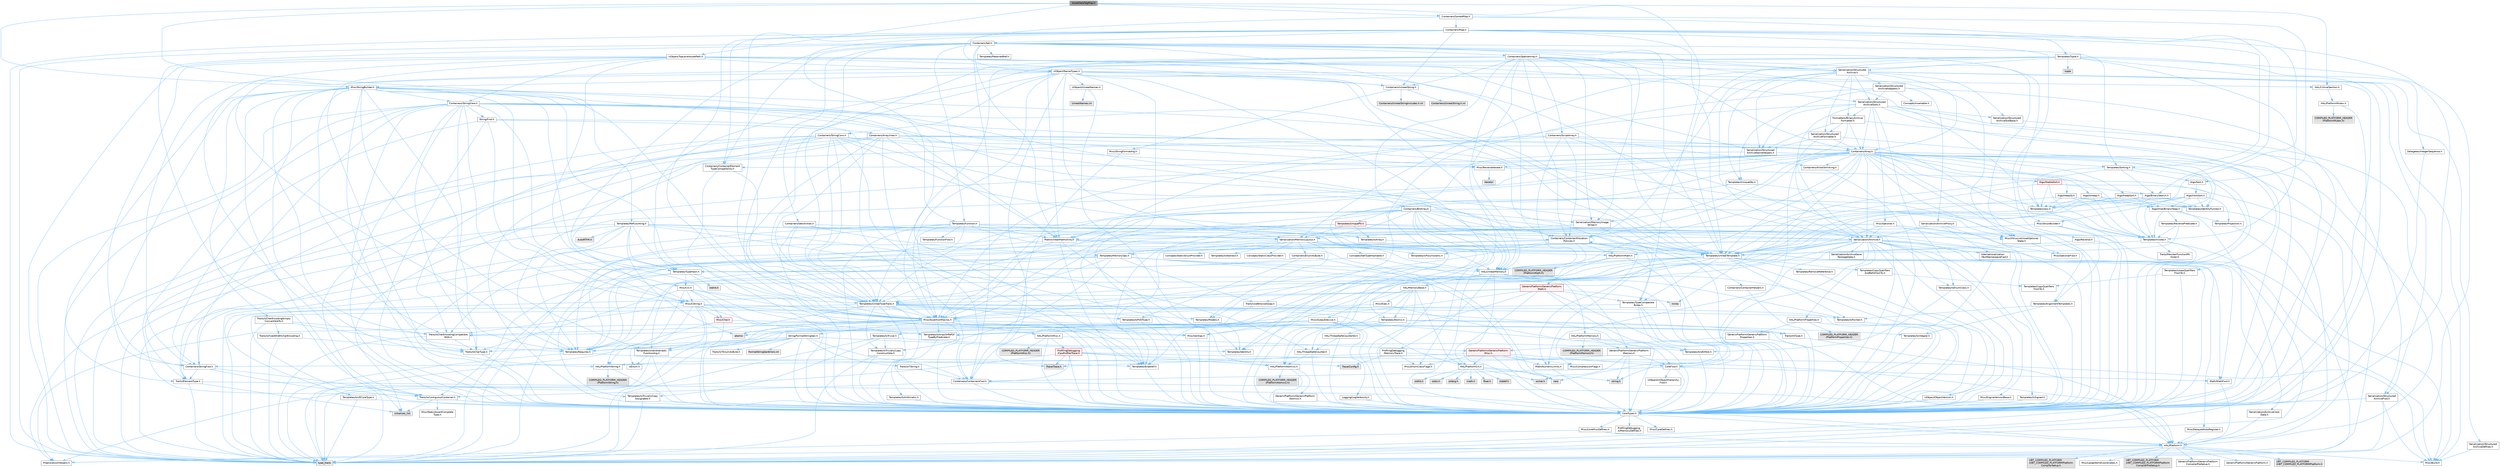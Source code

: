 digraph "AssetDataTagMap.h"
{
 // INTERACTIVE_SVG=YES
 // LATEX_PDF_SIZE
  bgcolor="transparent";
  edge [fontname=Helvetica,fontsize=10,labelfontname=Helvetica,labelfontsize=10];
  node [fontname=Helvetica,fontsize=10,shape=box,height=0.2,width=0.4];
  Node1 [id="Node000001",label="AssetDataTagMap.h",height=0.2,width=0.4,color="gray40", fillcolor="grey60", style="filled", fontcolor="black",tooltip=" "];
  Node1 -> Node2 [id="edge1_Node000001_Node000002",color="steelblue1",style="solid",tooltip=" "];
  Node2 [id="Node000002",label="Containers/SortedMap.h",height=0.2,width=0.4,color="grey40", fillcolor="white", style="filled",URL="$d1/dcf/SortedMap_8h.html",tooltip=" "];
  Node2 -> Node3 [id="edge2_Node000002_Node000003",color="steelblue1",style="solid",tooltip=" "];
  Node3 [id="Node000003",label="Containers/Map.h",height=0.2,width=0.4,color="grey40", fillcolor="white", style="filled",URL="$df/d79/Map_8h.html",tooltip=" "];
  Node3 -> Node4 [id="edge3_Node000003_Node000004",color="steelblue1",style="solid",tooltip=" "];
  Node4 [id="Node000004",label="CoreTypes.h",height=0.2,width=0.4,color="grey40", fillcolor="white", style="filled",URL="$dc/dec/CoreTypes_8h.html",tooltip=" "];
  Node4 -> Node5 [id="edge4_Node000004_Node000005",color="steelblue1",style="solid",tooltip=" "];
  Node5 [id="Node000005",label="HAL/Platform.h",height=0.2,width=0.4,color="grey40", fillcolor="white", style="filled",URL="$d9/dd0/Platform_8h.html",tooltip=" "];
  Node5 -> Node6 [id="edge5_Node000005_Node000006",color="steelblue1",style="solid",tooltip=" "];
  Node6 [id="Node000006",label="Misc/Build.h",height=0.2,width=0.4,color="grey40", fillcolor="white", style="filled",URL="$d3/dbb/Build_8h.html",tooltip=" "];
  Node5 -> Node7 [id="edge6_Node000005_Node000007",color="steelblue1",style="solid",tooltip=" "];
  Node7 [id="Node000007",label="Misc/LargeWorldCoordinates.h",height=0.2,width=0.4,color="grey40", fillcolor="white", style="filled",URL="$d2/dcb/LargeWorldCoordinates_8h.html",tooltip=" "];
  Node5 -> Node8 [id="edge7_Node000005_Node000008",color="steelblue1",style="solid",tooltip=" "];
  Node8 [id="Node000008",label="type_traits",height=0.2,width=0.4,color="grey60", fillcolor="#E0E0E0", style="filled",tooltip=" "];
  Node5 -> Node9 [id="edge8_Node000005_Node000009",color="steelblue1",style="solid",tooltip=" "];
  Node9 [id="Node000009",label="PreprocessorHelpers.h",height=0.2,width=0.4,color="grey40", fillcolor="white", style="filled",URL="$db/ddb/PreprocessorHelpers_8h.html",tooltip=" "];
  Node5 -> Node10 [id="edge9_Node000005_Node000010",color="steelblue1",style="solid",tooltip=" "];
  Node10 [id="Node000010",label="UBT_COMPILED_PLATFORM\l/UBT_COMPILED_PLATFORMPlatform\lCompilerPreSetup.h",height=0.2,width=0.4,color="grey60", fillcolor="#E0E0E0", style="filled",tooltip=" "];
  Node5 -> Node11 [id="edge10_Node000005_Node000011",color="steelblue1",style="solid",tooltip=" "];
  Node11 [id="Node000011",label="GenericPlatform/GenericPlatform\lCompilerPreSetup.h",height=0.2,width=0.4,color="grey40", fillcolor="white", style="filled",URL="$d9/dc8/GenericPlatformCompilerPreSetup_8h.html",tooltip=" "];
  Node5 -> Node12 [id="edge11_Node000005_Node000012",color="steelblue1",style="solid",tooltip=" "];
  Node12 [id="Node000012",label="GenericPlatform/GenericPlatform.h",height=0.2,width=0.4,color="grey40", fillcolor="white", style="filled",URL="$d6/d84/GenericPlatform_8h.html",tooltip=" "];
  Node5 -> Node13 [id="edge12_Node000005_Node000013",color="steelblue1",style="solid",tooltip=" "];
  Node13 [id="Node000013",label="UBT_COMPILED_PLATFORM\l/UBT_COMPILED_PLATFORMPlatform.h",height=0.2,width=0.4,color="grey60", fillcolor="#E0E0E0", style="filled",tooltip=" "];
  Node5 -> Node14 [id="edge13_Node000005_Node000014",color="steelblue1",style="solid",tooltip=" "];
  Node14 [id="Node000014",label="UBT_COMPILED_PLATFORM\l/UBT_COMPILED_PLATFORMPlatform\lCompilerSetup.h",height=0.2,width=0.4,color="grey60", fillcolor="#E0E0E0", style="filled",tooltip=" "];
  Node4 -> Node15 [id="edge14_Node000004_Node000015",color="steelblue1",style="solid",tooltip=" "];
  Node15 [id="Node000015",label="ProfilingDebugging\l/UMemoryDefines.h",height=0.2,width=0.4,color="grey40", fillcolor="white", style="filled",URL="$d2/da2/UMemoryDefines_8h.html",tooltip=" "];
  Node4 -> Node16 [id="edge15_Node000004_Node000016",color="steelblue1",style="solid",tooltip=" "];
  Node16 [id="Node000016",label="Misc/CoreMiscDefines.h",height=0.2,width=0.4,color="grey40", fillcolor="white", style="filled",URL="$da/d38/CoreMiscDefines_8h.html",tooltip=" "];
  Node16 -> Node5 [id="edge16_Node000016_Node000005",color="steelblue1",style="solid",tooltip=" "];
  Node16 -> Node9 [id="edge17_Node000016_Node000009",color="steelblue1",style="solid",tooltip=" "];
  Node4 -> Node17 [id="edge18_Node000004_Node000017",color="steelblue1",style="solid",tooltip=" "];
  Node17 [id="Node000017",label="Misc/CoreDefines.h",height=0.2,width=0.4,color="grey40", fillcolor="white", style="filled",URL="$d3/dd2/CoreDefines_8h.html",tooltip=" "];
  Node3 -> Node18 [id="edge19_Node000003_Node000018",color="steelblue1",style="solid",tooltip=" "];
  Node18 [id="Node000018",label="Algo/Reverse.h",height=0.2,width=0.4,color="grey40", fillcolor="white", style="filled",URL="$d5/d93/Reverse_8h.html",tooltip=" "];
  Node18 -> Node4 [id="edge20_Node000018_Node000004",color="steelblue1",style="solid",tooltip=" "];
  Node18 -> Node19 [id="edge21_Node000018_Node000019",color="steelblue1",style="solid",tooltip=" "];
  Node19 [id="Node000019",label="Templates/UnrealTemplate.h",height=0.2,width=0.4,color="grey40", fillcolor="white", style="filled",URL="$d4/d24/UnrealTemplate_8h.html",tooltip=" "];
  Node19 -> Node4 [id="edge22_Node000019_Node000004",color="steelblue1",style="solid",tooltip=" "];
  Node19 -> Node20 [id="edge23_Node000019_Node000020",color="steelblue1",style="solid",tooltip=" "];
  Node20 [id="Node000020",label="Templates/IsPointer.h",height=0.2,width=0.4,color="grey40", fillcolor="white", style="filled",URL="$d7/d05/IsPointer_8h.html",tooltip=" "];
  Node20 -> Node4 [id="edge24_Node000020_Node000004",color="steelblue1",style="solid",tooltip=" "];
  Node19 -> Node21 [id="edge25_Node000019_Node000021",color="steelblue1",style="solid",tooltip=" "];
  Node21 [id="Node000021",label="HAL/UnrealMemory.h",height=0.2,width=0.4,color="grey40", fillcolor="white", style="filled",URL="$d9/d96/UnrealMemory_8h.html",tooltip=" "];
  Node21 -> Node4 [id="edge26_Node000021_Node000004",color="steelblue1",style="solid",tooltip=" "];
  Node21 -> Node22 [id="edge27_Node000021_Node000022",color="steelblue1",style="solid",tooltip=" "];
  Node22 [id="Node000022",label="GenericPlatform/GenericPlatform\lMemory.h",height=0.2,width=0.4,color="grey40", fillcolor="white", style="filled",URL="$dd/d22/GenericPlatformMemory_8h.html",tooltip=" "];
  Node22 -> Node23 [id="edge28_Node000022_Node000023",color="steelblue1",style="solid",tooltip=" "];
  Node23 [id="Node000023",label="CoreFwd.h",height=0.2,width=0.4,color="grey40", fillcolor="white", style="filled",URL="$d1/d1e/CoreFwd_8h.html",tooltip=" "];
  Node23 -> Node4 [id="edge29_Node000023_Node000004",color="steelblue1",style="solid",tooltip=" "];
  Node23 -> Node24 [id="edge30_Node000023_Node000024",color="steelblue1",style="solid",tooltip=" "];
  Node24 [id="Node000024",label="Containers/ContainersFwd.h",height=0.2,width=0.4,color="grey40", fillcolor="white", style="filled",URL="$d4/d0a/ContainersFwd_8h.html",tooltip=" "];
  Node24 -> Node5 [id="edge31_Node000024_Node000005",color="steelblue1",style="solid",tooltip=" "];
  Node24 -> Node4 [id="edge32_Node000024_Node000004",color="steelblue1",style="solid",tooltip=" "];
  Node24 -> Node25 [id="edge33_Node000024_Node000025",color="steelblue1",style="solid",tooltip=" "];
  Node25 [id="Node000025",label="Traits/IsContiguousContainer.h",height=0.2,width=0.4,color="grey40", fillcolor="white", style="filled",URL="$d5/d3c/IsContiguousContainer_8h.html",tooltip=" "];
  Node25 -> Node4 [id="edge34_Node000025_Node000004",color="steelblue1",style="solid",tooltip=" "];
  Node25 -> Node26 [id="edge35_Node000025_Node000026",color="steelblue1",style="solid",tooltip=" "];
  Node26 [id="Node000026",label="Misc/StaticAssertComplete\lType.h",height=0.2,width=0.4,color="grey40", fillcolor="white", style="filled",URL="$d5/d4e/StaticAssertCompleteType_8h.html",tooltip=" "];
  Node25 -> Node27 [id="edge36_Node000025_Node000027",color="steelblue1",style="solid",tooltip=" "];
  Node27 [id="Node000027",label="initializer_list",height=0.2,width=0.4,color="grey60", fillcolor="#E0E0E0", style="filled",tooltip=" "];
  Node23 -> Node28 [id="edge37_Node000023_Node000028",color="steelblue1",style="solid",tooltip=" "];
  Node28 [id="Node000028",label="Math/MathFwd.h",height=0.2,width=0.4,color="grey40", fillcolor="white", style="filled",URL="$d2/d10/MathFwd_8h.html",tooltip=" "];
  Node28 -> Node5 [id="edge38_Node000028_Node000005",color="steelblue1",style="solid",tooltip=" "];
  Node23 -> Node29 [id="edge39_Node000023_Node000029",color="steelblue1",style="solid",tooltip=" "];
  Node29 [id="Node000029",label="UObject/UObjectHierarchy\lFwd.h",height=0.2,width=0.4,color="grey40", fillcolor="white", style="filled",URL="$d3/d13/UObjectHierarchyFwd_8h.html",tooltip=" "];
  Node22 -> Node4 [id="edge40_Node000022_Node000004",color="steelblue1",style="solid",tooltip=" "];
  Node22 -> Node30 [id="edge41_Node000022_Node000030",color="steelblue1",style="solid",tooltip=" "];
  Node30 [id="Node000030",label="HAL/PlatformString.h",height=0.2,width=0.4,color="grey40", fillcolor="white", style="filled",URL="$db/db5/PlatformString_8h.html",tooltip=" "];
  Node30 -> Node4 [id="edge42_Node000030_Node000004",color="steelblue1",style="solid",tooltip=" "];
  Node30 -> Node31 [id="edge43_Node000030_Node000031",color="steelblue1",style="solid",tooltip=" "];
  Node31 [id="Node000031",label="COMPILED_PLATFORM_HEADER\l(PlatformString.h)",height=0.2,width=0.4,color="grey60", fillcolor="#E0E0E0", style="filled",tooltip=" "];
  Node22 -> Node32 [id="edge44_Node000022_Node000032",color="steelblue1",style="solid",tooltip=" "];
  Node32 [id="Node000032",label="string.h",height=0.2,width=0.4,color="grey60", fillcolor="#E0E0E0", style="filled",tooltip=" "];
  Node22 -> Node33 [id="edge45_Node000022_Node000033",color="steelblue1",style="solid",tooltip=" "];
  Node33 [id="Node000033",label="wchar.h",height=0.2,width=0.4,color="grey60", fillcolor="#E0E0E0", style="filled",tooltip=" "];
  Node21 -> Node34 [id="edge46_Node000021_Node000034",color="steelblue1",style="solid",tooltip=" "];
  Node34 [id="Node000034",label="HAL/MemoryBase.h",height=0.2,width=0.4,color="grey40", fillcolor="white", style="filled",URL="$d6/d9f/MemoryBase_8h.html",tooltip=" "];
  Node34 -> Node4 [id="edge47_Node000034_Node000004",color="steelblue1",style="solid",tooltip=" "];
  Node34 -> Node35 [id="edge48_Node000034_Node000035",color="steelblue1",style="solid",tooltip=" "];
  Node35 [id="Node000035",label="HAL/PlatformAtomics.h",height=0.2,width=0.4,color="grey40", fillcolor="white", style="filled",URL="$d3/d36/PlatformAtomics_8h.html",tooltip=" "];
  Node35 -> Node4 [id="edge49_Node000035_Node000004",color="steelblue1",style="solid",tooltip=" "];
  Node35 -> Node36 [id="edge50_Node000035_Node000036",color="steelblue1",style="solid",tooltip=" "];
  Node36 [id="Node000036",label="GenericPlatform/GenericPlatform\lAtomics.h",height=0.2,width=0.4,color="grey40", fillcolor="white", style="filled",URL="$da/d72/GenericPlatformAtomics_8h.html",tooltip=" "];
  Node36 -> Node4 [id="edge51_Node000036_Node000004",color="steelblue1",style="solid",tooltip=" "];
  Node35 -> Node37 [id="edge52_Node000035_Node000037",color="steelblue1",style="solid",tooltip=" "];
  Node37 [id="Node000037",label="COMPILED_PLATFORM_HEADER\l(PlatformAtomics.h)",height=0.2,width=0.4,color="grey60", fillcolor="#E0E0E0", style="filled",tooltip=" "];
  Node34 -> Node38 [id="edge53_Node000034_Node000038",color="steelblue1",style="solid",tooltip=" "];
  Node38 [id="Node000038",label="HAL/PlatformCrt.h",height=0.2,width=0.4,color="grey40", fillcolor="white", style="filled",URL="$d8/d75/PlatformCrt_8h.html",tooltip=" "];
  Node38 -> Node39 [id="edge54_Node000038_Node000039",color="steelblue1",style="solid",tooltip=" "];
  Node39 [id="Node000039",label="new",height=0.2,width=0.4,color="grey60", fillcolor="#E0E0E0", style="filled",tooltip=" "];
  Node38 -> Node33 [id="edge55_Node000038_Node000033",color="steelblue1",style="solid",tooltip=" "];
  Node38 -> Node40 [id="edge56_Node000038_Node000040",color="steelblue1",style="solid",tooltip=" "];
  Node40 [id="Node000040",label="stddef.h",height=0.2,width=0.4,color="grey60", fillcolor="#E0E0E0", style="filled",tooltip=" "];
  Node38 -> Node41 [id="edge57_Node000038_Node000041",color="steelblue1",style="solid",tooltip=" "];
  Node41 [id="Node000041",label="stdlib.h",height=0.2,width=0.4,color="grey60", fillcolor="#E0E0E0", style="filled",tooltip=" "];
  Node38 -> Node42 [id="edge58_Node000038_Node000042",color="steelblue1",style="solid",tooltip=" "];
  Node42 [id="Node000042",label="stdio.h",height=0.2,width=0.4,color="grey60", fillcolor="#E0E0E0", style="filled",tooltip=" "];
  Node38 -> Node43 [id="edge59_Node000038_Node000043",color="steelblue1",style="solid",tooltip=" "];
  Node43 [id="Node000043",label="stdarg.h",height=0.2,width=0.4,color="grey60", fillcolor="#E0E0E0", style="filled",tooltip=" "];
  Node38 -> Node44 [id="edge60_Node000038_Node000044",color="steelblue1",style="solid",tooltip=" "];
  Node44 [id="Node000044",label="math.h",height=0.2,width=0.4,color="grey60", fillcolor="#E0E0E0", style="filled",tooltip=" "];
  Node38 -> Node45 [id="edge61_Node000038_Node000045",color="steelblue1",style="solid",tooltip=" "];
  Node45 [id="Node000045",label="float.h",height=0.2,width=0.4,color="grey60", fillcolor="#E0E0E0", style="filled",tooltip=" "];
  Node38 -> Node32 [id="edge62_Node000038_Node000032",color="steelblue1",style="solid",tooltip=" "];
  Node34 -> Node46 [id="edge63_Node000034_Node000046",color="steelblue1",style="solid",tooltip=" "];
  Node46 [id="Node000046",label="Misc/Exec.h",height=0.2,width=0.4,color="grey40", fillcolor="white", style="filled",URL="$de/ddb/Exec_8h.html",tooltip=" "];
  Node46 -> Node4 [id="edge64_Node000046_Node000004",color="steelblue1",style="solid",tooltip=" "];
  Node46 -> Node47 [id="edge65_Node000046_Node000047",color="steelblue1",style="solid",tooltip=" "];
  Node47 [id="Node000047",label="Misc/AssertionMacros.h",height=0.2,width=0.4,color="grey40", fillcolor="white", style="filled",URL="$d0/dfa/AssertionMacros_8h.html",tooltip=" "];
  Node47 -> Node4 [id="edge66_Node000047_Node000004",color="steelblue1",style="solid",tooltip=" "];
  Node47 -> Node5 [id="edge67_Node000047_Node000005",color="steelblue1",style="solid",tooltip=" "];
  Node47 -> Node48 [id="edge68_Node000047_Node000048",color="steelblue1",style="solid",tooltip=" "];
  Node48 [id="Node000048",label="HAL/PlatformMisc.h",height=0.2,width=0.4,color="grey40", fillcolor="white", style="filled",URL="$d0/df5/PlatformMisc_8h.html",tooltip=" "];
  Node48 -> Node4 [id="edge69_Node000048_Node000004",color="steelblue1",style="solid",tooltip=" "];
  Node48 -> Node49 [id="edge70_Node000048_Node000049",color="steelblue1",style="solid",tooltip=" "];
  Node49 [id="Node000049",label="GenericPlatform/GenericPlatform\lMisc.h",height=0.2,width=0.4,color="red", fillcolor="#FFF0F0", style="filled",URL="$db/d9a/GenericPlatformMisc_8h.html",tooltip=" "];
  Node49 -> Node50 [id="edge71_Node000049_Node000050",color="steelblue1",style="solid",tooltip=" "];
  Node50 [id="Node000050",label="Containers/StringFwd.h",height=0.2,width=0.4,color="grey40", fillcolor="white", style="filled",URL="$df/d37/StringFwd_8h.html",tooltip=" "];
  Node50 -> Node4 [id="edge72_Node000050_Node000004",color="steelblue1",style="solid",tooltip=" "];
  Node50 -> Node51 [id="edge73_Node000050_Node000051",color="steelblue1",style="solid",tooltip=" "];
  Node51 [id="Node000051",label="Traits/ElementType.h",height=0.2,width=0.4,color="grey40", fillcolor="white", style="filled",URL="$d5/d4f/ElementType_8h.html",tooltip=" "];
  Node51 -> Node5 [id="edge74_Node000051_Node000005",color="steelblue1",style="solid",tooltip=" "];
  Node51 -> Node27 [id="edge75_Node000051_Node000027",color="steelblue1",style="solid",tooltip=" "];
  Node51 -> Node8 [id="edge76_Node000051_Node000008",color="steelblue1",style="solid",tooltip=" "];
  Node50 -> Node25 [id="edge77_Node000050_Node000025",color="steelblue1",style="solid",tooltip=" "];
  Node49 -> Node23 [id="edge78_Node000049_Node000023",color="steelblue1",style="solid",tooltip=" "];
  Node49 -> Node4 [id="edge79_Node000049_Node000004",color="steelblue1",style="solid",tooltip=" "];
  Node49 -> Node38 [id="edge80_Node000049_Node000038",color="steelblue1",style="solid",tooltip=" "];
  Node49 -> Node53 [id="edge81_Node000049_Node000053",color="steelblue1",style="solid",tooltip=" "];
  Node53 [id="Node000053",label="Math/NumericLimits.h",height=0.2,width=0.4,color="grey40", fillcolor="white", style="filled",URL="$df/d1b/NumericLimits_8h.html",tooltip=" "];
  Node53 -> Node4 [id="edge82_Node000053_Node000004",color="steelblue1",style="solid",tooltip=" "];
  Node49 -> Node54 [id="edge83_Node000049_Node000054",color="steelblue1",style="solid",tooltip=" "];
  Node54 [id="Node000054",label="Misc/CompressionFlags.h",height=0.2,width=0.4,color="grey40", fillcolor="white", style="filled",URL="$d9/d76/CompressionFlags_8h.html",tooltip=" "];
  Node49 -> Node55 [id="edge84_Node000049_Node000055",color="steelblue1",style="solid",tooltip=" "];
  Node55 [id="Node000055",label="Misc/EnumClassFlags.h",height=0.2,width=0.4,color="grey40", fillcolor="white", style="filled",URL="$d8/de7/EnumClassFlags_8h.html",tooltip=" "];
  Node48 -> Node58 [id="edge85_Node000048_Node000058",color="steelblue1",style="solid",tooltip=" "];
  Node58 [id="Node000058",label="COMPILED_PLATFORM_HEADER\l(PlatformMisc.h)",height=0.2,width=0.4,color="grey60", fillcolor="#E0E0E0", style="filled",tooltip=" "];
  Node48 -> Node59 [id="edge86_Node000048_Node000059",color="steelblue1",style="solid",tooltip=" "];
  Node59 [id="Node000059",label="ProfilingDebugging\l/CpuProfilerTrace.h",height=0.2,width=0.4,color="red", fillcolor="#FFF0F0", style="filled",URL="$da/dcb/CpuProfilerTrace_8h.html",tooltip=" "];
  Node59 -> Node4 [id="edge87_Node000059_Node000004",color="steelblue1",style="solid",tooltip=" "];
  Node59 -> Node24 [id="edge88_Node000059_Node000024",color="steelblue1",style="solid",tooltip=" "];
  Node59 -> Node35 [id="edge89_Node000059_Node000035",color="steelblue1",style="solid",tooltip=" "];
  Node59 -> Node9 [id="edge90_Node000059_Node000009",color="steelblue1",style="solid",tooltip=" "];
  Node59 -> Node6 [id="edge91_Node000059_Node000006",color="steelblue1",style="solid",tooltip=" "];
  Node59 -> Node60 [id="edge92_Node000059_Node000060",color="steelblue1",style="solid",tooltip=" "];
  Node60 [id="Node000060",label="Trace/Config.h",height=0.2,width=0.4,color="grey60", fillcolor="#E0E0E0", style="filled",tooltip=" "];
  Node59 -> Node63 [id="edge93_Node000059_Node000063",color="steelblue1",style="solid",tooltip=" "];
  Node63 [id="Node000063",label="Trace/Trace.h",height=0.2,width=0.4,color="grey60", fillcolor="#E0E0E0", style="filled",tooltip=" "];
  Node47 -> Node9 [id="edge94_Node000047_Node000009",color="steelblue1",style="solid",tooltip=" "];
  Node47 -> Node64 [id="edge95_Node000047_Node000064",color="steelblue1",style="solid",tooltip=" "];
  Node64 [id="Node000064",label="Templates/EnableIf.h",height=0.2,width=0.4,color="grey40", fillcolor="white", style="filled",URL="$d7/d60/EnableIf_8h.html",tooltip=" "];
  Node64 -> Node4 [id="edge96_Node000064_Node000004",color="steelblue1",style="solid",tooltip=" "];
  Node47 -> Node65 [id="edge97_Node000047_Node000065",color="steelblue1",style="solid",tooltip=" "];
  Node65 [id="Node000065",label="Templates/IsArrayOrRefOf\lTypeByPredicate.h",height=0.2,width=0.4,color="grey40", fillcolor="white", style="filled",URL="$d6/da1/IsArrayOrRefOfTypeByPredicate_8h.html",tooltip=" "];
  Node65 -> Node4 [id="edge98_Node000065_Node000004",color="steelblue1",style="solid",tooltip=" "];
  Node47 -> Node66 [id="edge99_Node000047_Node000066",color="steelblue1",style="solid",tooltip=" "];
  Node66 [id="Node000066",label="Templates/IsValidVariadic\lFunctionArg.h",height=0.2,width=0.4,color="grey40", fillcolor="white", style="filled",URL="$d0/dc8/IsValidVariadicFunctionArg_8h.html",tooltip=" "];
  Node66 -> Node4 [id="edge100_Node000066_Node000004",color="steelblue1",style="solid",tooltip=" "];
  Node66 -> Node67 [id="edge101_Node000066_Node000067",color="steelblue1",style="solid",tooltip=" "];
  Node67 [id="Node000067",label="IsEnum.h",height=0.2,width=0.4,color="grey40", fillcolor="white", style="filled",URL="$d4/de5/IsEnum_8h.html",tooltip=" "];
  Node66 -> Node8 [id="edge102_Node000066_Node000008",color="steelblue1",style="solid",tooltip=" "];
  Node47 -> Node68 [id="edge103_Node000047_Node000068",color="steelblue1",style="solid",tooltip=" "];
  Node68 [id="Node000068",label="Traits/IsCharEncodingCompatible\lWith.h",height=0.2,width=0.4,color="grey40", fillcolor="white", style="filled",URL="$df/dd1/IsCharEncodingCompatibleWith_8h.html",tooltip=" "];
  Node68 -> Node8 [id="edge104_Node000068_Node000008",color="steelblue1",style="solid",tooltip=" "];
  Node68 -> Node69 [id="edge105_Node000068_Node000069",color="steelblue1",style="solid",tooltip=" "];
  Node69 [id="Node000069",label="Traits/IsCharType.h",height=0.2,width=0.4,color="grey40", fillcolor="white", style="filled",URL="$db/d51/IsCharType_8h.html",tooltip=" "];
  Node69 -> Node4 [id="edge106_Node000069_Node000004",color="steelblue1",style="solid",tooltip=" "];
  Node47 -> Node70 [id="edge107_Node000047_Node000070",color="steelblue1",style="solid",tooltip=" "];
  Node70 [id="Node000070",label="Misc/VarArgs.h",height=0.2,width=0.4,color="grey40", fillcolor="white", style="filled",URL="$d5/d6f/VarArgs_8h.html",tooltip=" "];
  Node70 -> Node4 [id="edge108_Node000070_Node000004",color="steelblue1",style="solid",tooltip=" "];
  Node47 -> Node71 [id="edge109_Node000047_Node000071",color="steelblue1",style="solid",tooltip=" "];
  Node71 [id="Node000071",label="String/FormatStringSan.h",height=0.2,width=0.4,color="grey40", fillcolor="white", style="filled",URL="$d3/d8b/FormatStringSan_8h.html",tooltip=" "];
  Node71 -> Node8 [id="edge110_Node000071_Node000008",color="steelblue1",style="solid",tooltip=" "];
  Node71 -> Node4 [id="edge111_Node000071_Node000004",color="steelblue1",style="solid",tooltip=" "];
  Node71 -> Node72 [id="edge112_Node000071_Node000072",color="steelblue1",style="solid",tooltip=" "];
  Node72 [id="Node000072",label="Templates/Requires.h",height=0.2,width=0.4,color="grey40", fillcolor="white", style="filled",URL="$dc/d96/Requires_8h.html",tooltip=" "];
  Node72 -> Node64 [id="edge113_Node000072_Node000064",color="steelblue1",style="solid",tooltip=" "];
  Node72 -> Node8 [id="edge114_Node000072_Node000008",color="steelblue1",style="solid",tooltip=" "];
  Node71 -> Node73 [id="edge115_Node000071_Node000073",color="steelblue1",style="solid",tooltip=" "];
  Node73 [id="Node000073",label="Templates/Identity.h",height=0.2,width=0.4,color="grey40", fillcolor="white", style="filled",URL="$d0/dd5/Identity_8h.html",tooltip=" "];
  Node71 -> Node66 [id="edge116_Node000071_Node000066",color="steelblue1",style="solid",tooltip=" "];
  Node71 -> Node69 [id="edge117_Node000071_Node000069",color="steelblue1",style="solid",tooltip=" "];
  Node71 -> Node74 [id="edge118_Node000071_Node000074",color="steelblue1",style="solid",tooltip=" "];
  Node74 [id="Node000074",label="Traits/IsTEnumAsByte.h",height=0.2,width=0.4,color="grey40", fillcolor="white", style="filled",URL="$d1/de6/IsTEnumAsByte_8h.html",tooltip=" "];
  Node71 -> Node75 [id="edge119_Node000071_Node000075",color="steelblue1",style="solid",tooltip=" "];
  Node75 [id="Node000075",label="Traits/IsTString.h",height=0.2,width=0.4,color="grey40", fillcolor="white", style="filled",URL="$d0/df8/IsTString_8h.html",tooltip=" "];
  Node75 -> Node24 [id="edge120_Node000075_Node000024",color="steelblue1",style="solid",tooltip=" "];
  Node71 -> Node24 [id="edge121_Node000071_Node000024",color="steelblue1",style="solid",tooltip=" "];
  Node71 -> Node76 [id="edge122_Node000071_Node000076",color="steelblue1",style="solid",tooltip=" "];
  Node76 [id="Node000076",label="FormatStringSanErrors.inl",height=0.2,width=0.4,color="grey60", fillcolor="#E0E0E0", style="filled",tooltip=" "];
  Node47 -> Node77 [id="edge123_Node000047_Node000077",color="steelblue1",style="solid",tooltip=" "];
  Node77 [id="Node000077",label="atomic",height=0.2,width=0.4,color="grey60", fillcolor="#E0E0E0", style="filled",tooltip=" "];
  Node34 -> Node78 [id="edge124_Node000034_Node000078",color="steelblue1",style="solid",tooltip=" "];
  Node78 [id="Node000078",label="Misc/OutputDevice.h",height=0.2,width=0.4,color="grey40", fillcolor="white", style="filled",URL="$d7/d32/OutputDevice_8h.html",tooltip=" "];
  Node78 -> Node23 [id="edge125_Node000078_Node000023",color="steelblue1",style="solid",tooltip=" "];
  Node78 -> Node4 [id="edge126_Node000078_Node000004",color="steelblue1",style="solid",tooltip=" "];
  Node78 -> Node79 [id="edge127_Node000078_Node000079",color="steelblue1",style="solid",tooltip=" "];
  Node79 [id="Node000079",label="Logging/LogVerbosity.h",height=0.2,width=0.4,color="grey40", fillcolor="white", style="filled",URL="$d2/d8f/LogVerbosity_8h.html",tooltip=" "];
  Node79 -> Node4 [id="edge128_Node000079_Node000004",color="steelblue1",style="solid",tooltip=" "];
  Node78 -> Node70 [id="edge129_Node000078_Node000070",color="steelblue1",style="solid",tooltip=" "];
  Node78 -> Node65 [id="edge130_Node000078_Node000065",color="steelblue1",style="solid",tooltip=" "];
  Node78 -> Node66 [id="edge131_Node000078_Node000066",color="steelblue1",style="solid",tooltip=" "];
  Node78 -> Node68 [id="edge132_Node000078_Node000068",color="steelblue1",style="solid",tooltip=" "];
  Node34 -> Node80 [id="edge133_Node000034_Node000080",color="steelblue1",style="solid",tooltip=" "];
  Node80 [id="Node000080",label="Templates/Atomic.h",height=0.2,width=0.4,color="grey40", fillcolor="white", style="filled",URL="$d3/d91/Atomic_8h.html",tooltip=" "];
  Node80 -> Node81 [id="edge134_Node000080_Node000081",color="steelblue1",style="solid",tooltip=" "];
  Node81 [id="Node000081",label="HAL/ThreadSafeCounter.h",height=0.2,width=0.4,color="grey40", fillcolor="white", style="filled",URL="$dc/dc9/ThreadSafeCounter_8h.html",tooltip=" "];
  Node81 -> Node4 [id="edge135_Node000081_Node000004",color="steelblue1",style="solid",tooltip=" "];
  Node81 -> Node35 [id="edge136_Node000081_Node000035",color="steelblue1",style="solid",tooltip=" "];
  Node80 -> Node82 [id="edge137_Node000080_Node000082",color="steelblue1",style="solid",tooltip=" "];
  Node82 [id="Node000082",label="HAL/ThreadSafeCounter64.h",height=0.2,width=0.4,color="grey40", fillcolor="white", style="filled",URL="$d0/d12/ThreadSafeCounter64_8h.html",tooltip=" "];
  Node82 -> Node4 [id="edge138_Node000082_Node000004",color="steelblue1",style="solid",tooltip=" "];
  Node82 -> Node81 [id="edge139_Node000082_Node000081",color="steelblue1",style="solid",tooltip=" "];
  Node80 -> Node83 [id="edge140_Node000080_Node000083",color="steelblue1",style="solid",tooltip=" "];
  Node83 [id="Node000083",label="Templates/IsIntegral.h",height=0.2,width=0.4,color="grey40", fillcolor="white", style="filled",URL="$da/d64/IsIntegral_8h.html",tooltip=" "];
  Node83 -> Node4 [id="edge141_Node000083_Node000004",color="steelblue1",style="solid",tooltip=" "];
  Node80 -> Node84 [id="edge142_Node000080_Node000084",color="steelblue1",style="solid",tooltip=" "];
  Node84 [id="Node000084",label="Templates/IsTrivial.h",height=0.2,width=0.4,color="grey40", fillcolor="white", style="filled",URL="$da/d4c/IsTrivial_8h.html",tooltip=" "];
  Node84 -> Node85 [id="edge143_Node000084_Node000085",color="steelblue1",style="solid",tooltip=" "];
  Node85 [id="Node000085",label="Templates/AndOrNot.h",height=0.2,width=0.4,color="grey40", fillcolor="white", style="filled",URL="$db/d0a/AndOrNot_8h.html",tooltip=" "];
  Node85 -> Node4 [id="edge144_Node000085_Node000004",color="steelblue1",style="solid",tooltip=" "];
  Node84 -> Node86 [id="edge145_Node000084_Node000086",color="steelblue1",style="solid",tooltip=" "];
  Node86 [id="Node000086",label="Templates/IsTriviallyCopy\lConstructible.h",height=0.2,width=0.4,color="grey40", fillcolor="white", style="filled",URL="$d3/d78/IsTriviallyCopyConstructible_8h.html",tooltip=" "];
  Node86 -> Node4 [id="edge146_Node000086_Node000004",color="steelblue1",style="solid",tooltip=" "];
  Node86 -> Node8 [id="edge147_Node000086_Node000008",color="steelblue1",style="solid",tooltip=" "];
  Node84 -> Node87 [id="edge148_Node000084_Node000087",color="steelblue1",style="solid",tooltip=" "];
  Node87 [id="Node000087",label="Templates/IsTriviallyCopy\lAssignable.h",height=0.2,width=0.4,color="grey40", fillcolor="white", style="filled",URL="$d2/df2/IsTriviallyCopyAssignable_8h.html",tooltip=" "];
  Node87 -> Node4 [id="edge149_Node000087_Node000004",color="steelblue1",style="solid",tooltip=" "];
  Node87 -> Node8 [id="edge150_Node000087_Node000008",color="steelblue1",style="solid",tooltip=" "];
  Node84 -> Node8 [id="edge151_Node000084_Node000008",color="steelblue1",style="solid",tooltip=" "];
  Node80 -> Node88 [id="edge152_Node000080_Node000088",color="steelblue1",style="solid",tooltip=" "];
  Node88 [id="Node000088",label="Traits/IntType.h",height=0.2,width=0.4,color="grey40", fillcolor="white", style="filled",URL="$d7/deb/IntType_8h.html",tooltip=" "];
  Node88 -> Node5 [id="edge153_Node000088_Node000005",color="steelblue1",style="solid",tooltip=" "];
  Node80 -> Node77 [id="edge154_Node000080_Node000077",color="steelblue1",style="solid",tooltip=" "];
  Node21 -> Node89 [id="edge155_Node000021_Node000089",color="steelblue1",style="solid",tooltip=" "];
  Node89 [id="Node000089",label="HAL/PlatformMemory.h",height=0.2,width=0.4,color="grey40", fillcolor="white", style="filled",URL="$de/d68/PlatformMemory_8h.html",tooltip=" "];
  Node89 -> Node4 [id="edge156_Node000089_Node000004",color="steelblue1",style="solid",tooltip=" "];
  Node89 -> Node22 [id="edge157_Node000089_Node000022",color="steelblue1",style="solid",tooltip=" "];
  Node89 -> Node90 [id="edge158_Node000089_Node000090",color="steelblue1",style="solid",tooltip=" "];
  Node90 [id="Node000090",label="COMPILED_PLATFORM_HEADER\l(PlatformMemory.h)",height=0.2,width=0.4,color="grey60", fillcolor="#E0E0E0", style="filled",tooltip=" "];
  Node21 -> Node91 [id="edge159_Node000021_Node000091",color="steelblue1",style="solid",tooltip=" "];
  Node91 [id="Node000091",label="ProfilingDebugging\l/MemoryTrace.h",height=0.2,width=0.4,color="grey40", fillcolor="white", style="filled",URL="$da/dd7/MemoryTrace_8h.html",tooltip=" "];
  Node91 -> Node5 [id="edge160_Node000091_Node000005",color="steelblue1",style="solid",tooltip=" "];
  Node91 -> Node55 [id="edge161_Node000091_Node000055",color="steelblue1",style="solid",tooltip=" "];
  Node91 -> Node60 [id="edge162_Node000091_Node000060",color="steelblue1",style="solid",tooltip=" "];
  Node91 -> Node63 [id="edge163_Node000091_Node000063",color="steelblue1",style="solid",tooltip=" "];
  Node21 -> Node20 [id="edge164_Node000021_Node000020",color="steelblue1",style="solid",tooltip=" "];
  Node19 -> Node92 [id="edge165_Node000019_Node000092",color="steelblue1",style="solid",tooltip=" "];
  Node92 [id="Node000092",label="Templates/CopyQualifiers\lAndRefsFromTo.h",height=0.2,width=0.4,color="grey40", fillcolor="white", style="filled",URL="$d3/db3/CopyQualifiersAndRefsFromTo_8h.html",tooltip=" "];
  Node92 -> Node93 [id="edge166_Node000092_Node000093",color="steelblue1",style="solid",tooltip=" "];
  Node93 [id="Node000093",label="Templates/CopyQualifiers\lFromTo.h",height=0.2,width=0.4,color="grey40", fillcolor="white", style="filled",URL="$d5/db4/CopyQualifiersFromTo_8h.html",tooltip=" "];
  Node19 -> Node94 [id="edge167_Node000019_Node000094",color="steelblue1",style="solid",tooltip=" "];
  Node94 [id="Node000094",label="Templates/UnrealTypeTraits.h",height=0.2,width=0.4,color="grey40", fillcolor="white", style="filled",URL="$d2/d2d/UnrealTypeTraits_8h.html",tooltip=" "];
  Node94 -> Node4 [id="edge168_Node000094_Node000004",color="steelblue1",style="solid",tooltip=" "];
  Node94 -> Node20 [id="edge169_Node000094_Node000020",color="steelblue1",style="solid",tooltip=" "];
  Node94 -> Node47 [id="edge170_Node000094_Node000047",color="steelblue1",style="solid",tooltip=" "];
  Node94 -> Node85 [id="edge171_Node000094_Node000085",color="steelblue1",style="solid",tooltip=" "];
  Node94 -> Node64 [id="edge172_Node000094_Node000064",color="steelblue1",style="solid",tooltip=" "];
  Node94 -> Node95 [id="edge173_Node000094_Node000095",color="steelblue1",style="solid",tooltip=" "];
  Node95 [id="Node000095",label="Templates/IsArithmetic.h",height=0.2,width=0.4,color="grey40", fillcolor="white", style="filled",URL="$d2/d5d/IsArithmetic_8h.html",tooltip=" "];
  Node95 -> Node4 [id="edge174_Node000095_Node000004",color="steelblue1",style="solid",tooltip=" "];
  Node94 -> Node67 [id="edge175_Node000094_Node000067",color="steelblue1",style="solid",tooltip=" "];
  Node94 -> Node96 [id="edge176_Node000094_Node000096",color="steelblue1",style="solid",tooltip=" "];
  Node96 [id="Node000096",label="Templates/Models.h",height=0.2,width=0.4,color="grey40", fillcolor="white", style="filled",URL="$d3/d0c/Models_8h.html",tooltip=" "];
  Node96 -> Node73 [id="edge177_Node000096_Node000073",color="steelblue1",style="solid",tooltip=" "];
  Node94 -> Node97 [id="edge178_Node000094_Node000097",color="steelblue1",style="solid",tooltip=" "];
  Node97 [id="Node000097",label="Templates/IsPODType.h",height=0.2,width=0.4,color="grey40", fillcolor="white", style="filled",URL="$d7/db1/IsPODType_8h.html",tooltip=" "];
  Node97 -> Node4 [id="edge179_Node000097_Node000004",color="steelblue1",style="solid",tooltip=" "];
  Node94 -> Node98 [id="edge180_Node000094_Node000098",color="steelblue1",style="solid",tooltip=" "];
  Node98 [id="Node000098",label="Templates/IsUECoreType.h",height=0.2,width=0.4,color="grey40", fillcolor="white", style="filled",URL="$d1/db8/IsUECoreType_8h.html",tooltip=" "];
  Node98 -> Node4 [id="edge181_Node000098_Node000004",color="steelblue1",style="solid",tooltip=" "];
  Node98 -> Node8 [id="edge182_Node000098_Node000008",color="steelblue1",style="solid",tooltip=" "];
  Node94 -> Node86 [id="edge183_Node000094_Node000086",color="steelblue1",style="solid",tooltip=" "];
  Node19 -> Node99 [id="edge184_Node000019_Node000099",color="steelblue1",style="solid",tooltip=" "];
  Node99 [id="Node000099",label="Templates/RemoveReference.h",height=0.2,width=0.4,color="grey40", fillcolor="white", style="filled",URL="$da/dbe/RemoveReference_8h.html",tooltip=" "];
  Node99 -> Node4 [id="edge185_Node000099_Node000004",color="steelblue1",style="solid",tooltip=" "];
  Node19 -> Node72 [id="edge186_Node000019_Node000072",color="steelblue1",style="solid",tooltip=" "];
  Node19 -> Node100 [id="edge187_Node000019_Node000100",color="steelblue1",style="solid",tooltip=" "];
  Node100 [id="Node000100",label="Templates/TypeCompatible\lBytes.h",height=0.2,width=0.4,color="grey40", fillcolor="white", style="filled",URL="$df/d0a/TypeCompatibleBytes_8h.html",tooltip=" "];
  Node100 -> Node4 [id="edge188_Node000100_Node000004",color="steelblue1",style="solid",tooltip=" "];
  Node100 -> Node32 [id="edge189_Node000100_Node000032",color="steelblue1",style="solid",tooltip=" "];
  Node100 -> Node39 [id="edge190_Node000100_Node000039",color="steelblue1",style="solid",tooltip=" "];
  Node100 -> Node8 [id="edge191_Node000100_Node000008",color="steelblue1",style="solid",tooltip=" "];
  Node19 -> Node73 [id="edge192_Node000019_Node000073",color="steelblue1",style="solid",tooltip=" "];
  Node19 -> Node25 [id="edge193_Node000019_Node000025",color="steelblue1",style="solid",tooltip=" "];
  Node19 -> Node101 [id="edge194_Node000019_Node000101",color="steelblue1",style="solid",tooltip=" "];
  Node101 [id="Node000101",label="Traits/UseBitwiseSwap.h",height=0.2,width=0.4,color="grey40", fillcolor="white", style="filled",URL="$db/df3/UseBitwiseSwap_8h.html",tooltip=" "];
  Node101 -> Node4 [id="edge195_Node000101_Node000004",color="steelblue1",style="solid",tooltip=" "];
  Node101 -> Node8 [id="edge196_Node000101_Node000008",color="steelblue1",style="solid",tooltip=" "];
  Node19 -> Node8 [id="edge197_Node000019_Node000008",color="steelblue1",style="solid",tooltip=" "];
  Node3 -> Node102 [id="edge198_Node000003_Node000102",color="steelblue1",style="solid",tooltip=" "];
  Node102 [id="Node000102",label="Containers/ContainerElement\lTypeCompatibility.h",height=0.2,width=0.4,color="grey40", fillcolor="white", style="filled",URL="$df/ddf/ContainerElementTypeCompatibility_8h.html",tooltip=" "];
  Node102 -> Node4 [id="edge199_Node000102_Node000004",color="steelblue1",style="solid",tooltip=" "];
  Node102 -> Node94 [id="edge200_Node000102_Node000094",color="steelblue1",style="solid",tooltip=" "];
  Node3 -> Node103 [id="edge201_Node000003_Node000103",color="steelblue1",style="solid",tooltip=" "];
  Node103 [id="Node000103",label="Containers/Set.h",height=0.2,width=0.4,color="grey40", fillcolor="white", style="filled",URL="$d4/d45/Set_8h.html",tooltip=" "];
  Node103 -> Node104 [id="edge202_Node000103_Node000104",color="steelblue1",style="solid",tooltip=" "];
  Node104 [id="Node000104",label="Containers/ContainerAllocation\lPolicies.h",height=0.2,width=0.4,color="grey40", fillcolor="white", style="filled",URL="$d7/dff/ContainerAllocationPolicies_8h.html",tooltip=" "];
  Node104 -> Node4 [id="edge203_Node000104_Node000004",color="steelblue1",style="solid",tooltip=" "];
  Node104 -> Node105 [id="edge204_Node000104_Node000105",color="steelblue1",style="solid",tooltip=" "];
  Node105 [id="Node000105",label="Containers/ContainerHelpers.h",height=0.2,width=0.4,color="grey40", fillcolor="white", style="filled",URL="$d7/d33/ContainerHelpers_8h.html",tooltip=" "];
  Node105 -> Node4 [id="edge205_Node000105_Node000004",color="steelblue1",style="solid",tooltip=" "];
  Node104 -> Node104 [id="edge206_Node000104_Node000104",color="steelblue1",style="solid",tooltip=" "];
  Node104 -> Node106 [id="edge207_Node000104_Node000106",color="steelblue1",style="solid",tooltip=" "];
  Node106 [id="Node000106",label="HAL/PlatformMath.h",height=0.2,width=0.4,color="grey40", fillcolor="white", style="filled",URL="$dc/d53/PlatformMath_8h.html",tooltip=" "];
  Node106 -> Node4 [id="edge208_Node000106_Node000004",color="steelblue1",style="solid",tooltip=" "];
  Node106 -> Node107 [id="edge209_Node000106_Node000107",color="steelblue1",style="solid",tooltip=" "];
  Node107 [id="Node000107",label="GenericPlatform/GenericPlatform\lMath.h",height=0.2,width=0.4,color="red", fillcolor="#FFF0F0", style="filled",URL="$d5/d79/GenericPlatformMath_8h.html",tooltip=" "];
  Node107 -> Node4 [id="edge210_Node000107_Node000004",color="steelblue1",style="solid",tooltip=" "];
  Node107 -> Node24 [id="edge211_Node000107_Node000024",color="steelblue1",style="solid",tooltip=" "];
  Node107 -> Node38 [id="edge212_Node000107_Node000038",color="steelblue1",style="solid",tooltip=" "];
  Node107 -> Node85 [id="edge213_Node000107_Node000085",color="steelblue1",style="solid",tooltip=" "];
  Node107 -> Node94 [id="edge214_Node000107_Node000094",color="steelblue1",style="solid",tooltip=" "];
  Node107 -> Node72 [id="edge215_Node000107_Node000072",color="steelblue1",style="solid",tooltip=" "];
  Node107 -> Node100 [id="edge216_Node000107_Node000100",color="steelblue1",style="solid",tooltip=" "];
  Node107 -> Node112 [id="edge217_Node000107_Node000112",color="steelblue1",style="solid",tooltip=" "];
  Node112 [id="Node000112",label="limits",height=0.2,width=0.4,color="grey60", fillcolor="#E0E0E0", style="filled",tooltip=" "];
  Node107 -> Node8 [id="edge218_Node000107_Node000008",color="steelblue1",style="solid",tooltip=" "];
  Node106 -> Node113 [id="edge219_Node000106_Node000113",color="steelblue1",style="solid",tooltip=" "];
  Node113 [id="Node000113",label="COMPILED_PLATFORM_HEADER\l(PlatformMath.h)",height=0.2,width=0.4,color="grey60", fillcolor="#E0E0E0", style="filled",tooltip=" "];
  Node104 -> Node21 [id="edge220_Node000104_Node000021",color="steelblue1",style="solid",tooltip=" "];
  Node104 -> Node53 [id="edge221_Node000104_Node000053",color="steelblue1",style="solid",tooltip=" "];
  Node104 -> Node47 [id="edge222_Node000104_Node000047",color="steelblue1",style="solid",tooltip=" "];
  Node104 -> Node114 [id="edge223_Node000104_Node000114",color="steelblue1",style="solid",tooltip=" "];
  Node114 [id="Node000114",label="Templates/IsPolymorphic.h",height=0.2,width=0.4,color="grey40", fillcolor="white", style="filled",URL="$dc/d20/IsPolymorphic_8h.html",tooltip=" "];
  Node104 -> Node115 [id="edge224_Node000104_Node000115",color="steelblue1",style="solid",tooltip=" "];
  Node115 [id="Node000115",label="Templates/MemoryOps.h",height=0.2,width=0.4,color="grey40", fillcolor="white", style="filled",URL="$db/dea/MemoryOps_8h.html",tooltip=" "];
  Node115 -> Node4 [id="edge225_Node000115_Node000004",color="steelblue1",style="solid",tooltip=" "];
  Node115 -> Node21 [id="edge226_Node000115_Node000021",color="steelblue1",style="solid",tooltip=" "];
  Node115 -> Node87 [id="edge227_Node000115_Node000087",color="steelblue1",style="solid",tooltip=" "];
  Node115 -> Node86 [id="edge228_Node000115_Node000086",color="steelblue1",style="solid",tooltip=" "];
  Node115 -> Node72 [id="edge229_Node000115_Node000072",color="steelblue1",style="solid",tooltip=" "];
  Node115 -> Node94 [id="edge230_Node000115_Node000094",color="steelblue1",style="solid",tooltip=" "];
  Node115 -> Node101 [id="edge231_Node000115_Node000101",color="steelblue1",style="solid",tooltip=" "];
  Node115 -> Node39 [id="edge232_Node000115_Node000039",color="steelblue1",style="solid",tooltip=" "];
  Node115 -> Node8 [id="edge233_Node000115_Node000008",color="steelblue1",style="solid",tooltip=" "];
  Node104 -> Node100 [id="edge234_Node000104_Node000100",color="steelblue1",style="solid",tooltip=" "];
  Node104 -> Node8 [id="edge235_Node000104_Node000008",color="steelblue1",style="solid",tooltip=" "];
  Node103 -> Node102 [id="edge236_Node000103_Node000102",color="steelblue1",style="solid",tooltip=" "];
  Node103 -> Node116 [id="edge237_Node000103_Node000116",color="steelblue1",style="solid",tooltip=" "];
  Node116 [id="Node000116",label="Containers/SetUtilities.h",height=0.2,width=0.4,color="grey40", fillcolor="white", style="filled",URL="$dc/de5/SetUtilities_8h.html",tooltip=" "];
  Node116 -> Node4 [id="edge238_Node000116_Node000004",color="steelblue1",style="solid",tooltip=" "];
  Node116 -> Node117 [id="edge239_Node000116_Node000117",color="steelblue1",style="solid",tooltip=" "];
  Node117 [id="Node000117",label="Serialization/MemoryLayout.h",height=0.2,width=0.4,color="grey40", fillcolor="white", style="filled",URL="$d7/d66/MemoryLayout_8h.html",tooltip=" "];
  Node117 -> Node118 [id="edge240_Node000117_Node000118",color="steelblue1",style="solid",tooltip=" "];
  Node118 [id="Node000118",label="Concepts/StaticClassProvider.h",height=0.2,width=0.4,color="grey40", fillcolor="white", style="filled",URL="$dd/d83/StaticClassProvider_8h.html",tooltip=" "];
  Node117 -> Node119 [id="edge241_Node000117_Node000119",color="steelblue1",style="solid",tooltip=" "];
  Node119 [id="Node000119",label="Concepts/StaticStructProvider.h",height=0.2,width=0.4,color="grey40", fillcolor="white", style="filled",URL="$d5/d77/StaticStructProvider_8h.html",tooltip=" "];
  Node117 -> Node120 [id="edge242_Node000117_Node000120",color="steelblue1",style="solid",tooltip=" "];
  Node120 [id="Node000120",label="Containers/EnumAsByte.h",height=0.2,width=0.4,color="grey40", fillcolor="white", style="filled",URL="$d6/d9a/EnumAsByte_8h.html",tooltip=" "];
  Node120 -> Node4 [id="edge243_Node000120_Node000004",color="steelblue1",style="solid",tooltip=" "];
  Node120 -> Node97 [id="edge244_Node000120_Node000097",color="steelblue1",style="solid",tooltip=" "];
  Node120 -> Node121 [id="edge245_Node000120_Node000121",color="steelblue1",style="solid",tooltip=" "];
  Node121 [id="Node000121",label="Templates/TypeHash.h",height=0.2,width=0.4,color="grey40", fillcolor="white", style="filled",URL="$d1/d62/TypeHash_8h.html",tooltip=" "];
  Node121 -> Node4 [id="edge246_Node000121_Node000004",color="steelblue1",style="solid",tooltip=" "];
  Node121 -> Node72 [id="edge247_Node000121_Node000072",color="steelblue1",style="solid",tooltip=" "];
  Node121 -> Node122 [id="edge248_Node000121_Node000122",color="steelblue1",style="solid",tooltip=" "];
  Node122 [id="Node000122",label="Misc/Crc.h",height=0.2,width=0.4,color="grey40", fillcolor="white", style="filled",URL="$d4/dd2/Crc_8h.html",tooltip=" "];
  Node122 -> Node4 [id="edge249_Node000122_Node000004",color="steelblue1",style="solid",tooltip=" "];
  Node122 -> Node30 [id="edge250_Node000122_Node000030",color="steelblue1",style="solid",tooltip=" "];
  Node122 -> Node47 [id="edge251_Node000122_Node000047",color="steelblue1",style="solid",tooltip=" "];
  Node122 -> Node123 [id="edge252_Node000122_Node000123",color="steelblue1",style="solid",tooltip=" "];
  Node123 [id="Node000123",label="Misc/CString.h",height=0.2,width=0.4,color="grey40", fillcolor="white", style="filled",URL="$d2/d49/CString_8h.html",tooltip=" "];
  Node123 -> Node4 [id="edge253_Node000123_Node000004",color="steelblue1",style="solid",tooltip=" "];
  Node123 -> Node38 [id="edge254_Node000123_Node000038",color="steelblue1",style="solid",tooltip=" "];
  Node123 -> Node30 [id="edge255_Node000123_Node000030",color="steelblue1",style="solid",tooltip=" "];
  Node123 -> Node47 [id="edge256_Node000123_Node000047",color="steelblue1",style="solid",tooltip=" "];
  Node123 -> Node124 [id="edge257_Node000123_Node000124",color="steelblue1",style="solid",tooltip=" "];
  Node124 [id="Node000124",label="Misc/Char.h",height=0.2,width=0.4,color="red", fillcolor="#FFF0F0", style="filled",URL="$d0/d58/Char_8h.html",tooltip=" "];
  Node124 -> Node4 [id="edge258_Node000124_Node000004",color="steelblue1",style="solid",tooltip=" "];
  Node124 -> Node88 [id="edge259_Node000124_Node000088",color="steelblue1",style="solid",tooltip=" "];
  Node124 -> Node8 [id="edge260_Node000124_Node000008",color="steelblue1",style="solid",tooltip=" "];
  Node123 -> Node70 [id="edge261_Node000123_Node000070",color="steelblue1",style="solid",tooltip=" "];
  Node123 -> Node65 [id="edge262_Node000123_Node000065",color="steelblue1",style="solid",tooltip=" "];
  Node123 -> Node66 [id="edge263_Node000123_Node000066",color="steelblue1",style="solid",tooltip=" "];
  Node123 -> Node68 [id="edge264_Node000123_Node000068",color="steelblue1",style="solid",tooltip=" "];
  Node122 -> Node124 [id="edge265_Node000122_Node000124",color="steelblue1",style="solid",tooltip=" "];
  Node122 -> Node94 [id="edge266_Node000122_Node000094",color="steelblue1",style="solid",tooltip=" "];
  Node122 -> Node69 [id="edge267_Node000122_Node000069",color="steelblue1",style="solid",tooltip=" "];
  Node121 -> Node127 [id="edge268_Node000121_Node000127",color="steelblue1",style="solid",tooltip=" "];
  Node127 [id="Node000127",label="stdint.h",height=0.2,width=0.4,color="grey60", fillcolor="#E0E0E0", style="filled",tooltip=" "];
  Node121 -> Node8 [id="edge269_Node000121_Node000008",color="steelblue1",style="solid",tooltip=" "];
  Node117 -> Node50 [id="edge270_Node000117_Node000050",color="steelblue1",style="solid",tooltip=" "];
  Node117 -> Node21 [id="edge271_Node000117_Node000021",color="steelblue1",style="solid",tooltip=" "];
  Node117 -> Node128 [id="edge272_Node000117_Node000128",color="steelblue1",style="solid",tooltip=" "];
  Node128 [id="Node000128",label="Misc/DelayedAutoRegister.h",height=0.2,width=0.4,color="grey40", fillcolor="white", style="filled",URL="$d1/dda/DelayedAutoRegister_8h.html",tooltip=" "];
  Node128 -> Node5 [id="edge273_Node000128_Node000005",color="steelblue1",style="solid",tooltip=" "];
  Node117 -> Node64 [id="edge274_Node000117_Node000064",color="steelblue1",style="solid",tooltip=" "];
  Node117 -> Node129 [id="edge275_Node000117_Node000129",color="steelblue1",style="solid",tooltip=" "];
  Node129 [id="Node000129",label="Templates/IsAbstract.h",height=0.2,width=0.4,color="grey40", fillcolor="white", style="filled",URL="$d8/db7/IsAbstract_8h.html",tooltip=" "];
  Node117 -> Node114 [id="edge276_Node000117_Node000114",color="steelblue1",style="solid",tooltip=" "];
  Node117 -> Node96 [id="edge277_Node000117_Node000096",color="steelblue1",style="solid",tooltip=" "];
  Node117 -> Node19 [id="edge278_Node000117_Node000019",color="steelblue1",style="solid",tooltip=" "];
  Node116 -> Node115 [id="edge279_Node000116_Node000115",color="steelblue1",style="solid",tooltip=" "];
  Node116 -> Node94 [id="edge280_Node000116_Node000094",color="steelblue1",style="solid",tooltip=" "];
  Node103 -> Node130 [id="edge281_Node000103_Node000130",color="steelblue1",style="solid",tooltip=" "];
  Node130 [id="Node000130",label="Containers/SparseArray.h",height=0.2,width=0.4,color="grey40", fillcolor="white", style="filled",URL="$d5/dbf/SparseArray_8h.html",tooltip=" "];
  Node130 -> Node4 [id="edge282_Node000130_Node000004",color="steelblue1",style="solid",tooltip=" "];
  Node130 -> Node47 [id="edge283_Node000130_Node000047",color="steelblue1",style="solid",tooltip=" "];
  Node130 -> Node21 [id="edge284_Node000130_Node000021",color="steelblue1",style="solid",tooltip=" "];
  Node130 -> Node94 [id="edge285_Node000130_Node000094",color="steelblue1",style="solid",tooltip=" "];
  Node130 -> Node19 [id="edge286_Node000130_Node000019",color="steelblue1",style="solid",tooltip=" "];
  Node130 -> Node104 [id="edge287_Node000130_Node000104",color="steelblue1",style="solid",tooltip=" "];
  Node130 -> Node131 [id="edge288_Node000130_Node000131",color="steelblue1",style="solid",tooltip=" "];
  Node131 [id="Node000131",label="Templates/Less.h",height=0.2,width=0.4,color="grey40", fillcolor="white", style="filled",URL="$de/dc8/Less_8h.html",tooltip=" "];
  Node131 -> Node4 [id="edge289_Node000131_Node000004",color="steelblue1",style="solid",tooltip=" "];
  Node131 -> Node19 [id="edge290_Node000131_Node000019",color="steelblue1",style="solid",tooltip=" "];
  Node130 -> Node132 [id="edge291_Node000130_Node000132",color="steelblue1",style="solid",tooltip=" "];
  Node132 [id="Node000132",label="Containers/Array.h",height=0.2,width=0.4,color="grey40", fillcolor="white", style="filled",URL="$df/dd0/Array_8h.html",tooltip=" "];
  Node132 -> Node4 [id="edge292_Node000132_Node000004",color="steelblue1",style="solid",tooltip=" "];
  Node132 -> Node47 [id="edge293_Node000132_Node000047",color="steelblue1",style="solid",tooltip=" "];
  Node132 -> Node133 [id="edge294_Node000132_Node000133",color="steelblue1",style="solid",tooltip=" "];
  Node133 [id="Node000133",label="Misc/IntrusiveUnsetOptional\lState.h",height=0.2,width=0.4,color="grey40", fillcolor="white", style="filled",URL="$d2/d0a/IntrusiveUnsetOptionalState_8h.html",tooltip=" "];
  Node133 -> Node134 [id="edge295_Node000133_Node000134",color="steelblue1",style="solid",tooltip=" "];
  Node134 [id="Node000134",label="Misc/OptionalFwd.h",height=0.2,width=0.4,color="grey40", fillcolor="white", style="filled",URL="$dc/d50/OptionalFwd_8h.html",tooltip=" "];
  Node132 -> Node135 [id="edge296_Node000132_Node000135",color="steelblue1",style="solid",tooltip=" "];
  Node135 [id="Node000135",label="Misc/ReverseIterate.h",height=0.2,width=0.4,color="grey40", fillcolor="white", style="filled",URL="$db/de3/ReverseIterate_8h.html",tooltip=" "];
  Node135 -> Node5 [id="edge297_Node000135_Node000005",color="steelblue1",style="solid",tooltip=" "];
  Node135 -> Node136 [id="edge298_Node000135_Node000136",color="steelblue1",style="solid",tooltip=" "];
  Node136 [id="Node000136",label="iterator",height=0.2,width=0.4,color="grey60", fillcolor="#E0E0E0", style="filled",tooltip=" "];
  Node132 -> Node21 [id="edge299_Node000132_Node000021",color="steelblue1",style="solid",tooltip=" "];
  Node132 -> Node94 [id="edge300_Node000132_Node000094",color="steelblue1",style="solid",tooltip=" "];
  Node132 -> Node19 [id="edge301_Node000132_Node000019",color="steelblue1",style="solid",tooltip=" "];
  Node132 -> Node137 [id="edge302_Node000132_Node000137",color="steelblue1",style="solid",tooltip=" "];
  Node137 [id="Node000137",label="Containers/AllowShrinking.h",height=0.2,width=0.4,color="grey40", fillcolor="white", style="filled",URL="$d7/d1a/AllowShrinking_8h.html",tooltip=" "];
  Node137 -> Node4 [id="edge303_Node000137_Node000004",color="steelblue1",style="solid",tooltip=" "];
  Node132 -> Node104 [id="edge304_Node000132_Node000104",color="steelblue1",style="solid",tooltip=" "];
  Node132 -> Node102 [id="edge305_Node000132_Node000102",color="steelblue1",style="solid",tooltip=" "];
  Node132 -> Node138 [id="edge306_Node000132_Node000138",color="steelblue1",style="solid",tooltip=" "];
  Node138 [id="Node000138",label="Serialization/Archive.h",height=0.2,width=0.4,color="grey40", fillcolor="white", style="filled",URL="$d7/d3b/Archive_8h.html",tooltip=" "];
  Node138 -> Node23 [id="edge307_Node000138_Node000023",color="steelblue1",style="solid",tooltip=" "];
  Node138 -> Node4 [id="edge308_Node000138_Node000004",color="steelblue1",style="solid",tooltip=" "];
  Node138 -> Node139 [id="edge309_Node000138_Node000139",color="steelblue1",style="solid",tooltip=" "];
  Node139 [id="Node000139",label="HAL/PlatformProperties.h",height=0.2,width=0.4,color="grey40", fillcolor="white", style="filled",URL="$d9/db0/PlatformProperties_8h.html",tooltip=" "];
  Node139 -> Node4 [id="edge310_Node000139_Node000004",color="steelblue1",style="solid",tooltip=" "];
  Node139 -> Node140 [id="edge311_Node000139_Node000140",color="steelblue1",style="solid",tooltip=" "];
  Node140 [id="Node000140",label="GenericPlatform/GenericPlatform\lProperties.h",height=0.2,width=0.4,color="grey40", fillcolor="white", style="filled",URL="$d2/dcd/GenericPlatformProperties_8h.html",tooltip=" "];
  Node140 -> Node4 [id="edge312_Node000140_Node000004",color="steelblue1",style="solid",tooltip=" "];
  Node140 -> Node49 [id="edge313_Node000140_Node000049",color="steelblue1",style="solid",tooltip=" "];
  Node139 -> Node141 [id="edge314_Node000139_Node000141",color="steelblue1",style="solid",tooltip=" "];
  Node141 [id="Node000141",label="COMPILED_PLATFORM_HEADER\l(PlatformProperties.h)",height=0.2,width=0.4,color="grey60", fillcolor="#E0E0E0", style="filled",tooltip=" "];
  Node138 -> Node142 [id="edge315_Node000138_Node000142",color="steelblue1",style="solid",tooltip=" "];
  Node142 [id="Node000142",label="Internationalization\l/TextNamespaceFwd.h",height=0.2,width=0.4,color="grey40", fillcolor="white", style="filled",URL="$d8/d97/TextNamespaceFwd_8h.html",tooltip=" "];
  Node142 -> Node4 [id="edge316_Node000142_Node000004",color="steelblue1",style="solid",tooltip=" "];
  Node138 -> Node28 [id="edge317_Node000138_Node000028",color="steelblue1",style="solid",tooltip=" "];
  Node138 -> Node47 [id="edge318_Node000138_Node000047",color="steelblue1",style="solid",tooltip=" "];
  Node138 -> Node6 [id="edge319_Node000138_Node000006",color="steelblue1",style="solid",tooltip=" "];
  Node138 -> Node54 [id="edge320_Node000138_Node000054",color="steelblue1",style="solid",tooltip=" "];
  Node138 -> Node143 [id="edge321_Node000138_Node000143",color="steelblue1",style="solid",tooltip=" "];
  Node143 [id="Node000143",label="Misc/EngineVersionBase.h",height=0.2,width=0.4,color="grey40", fillcolor="white", style="filled",URL="$d5/d2b/EngineVersionBase_8h.html",tooltip=" "];
  Node143 -> Node4 [id="edge322_Node000143_Node000004",color="steelblue1",style="solid",tooltip=" "];
  Node138 -> Node70 [id="edge323_Node000138_Node000070",color="steelblue1",style="solid",tooltip=" "];
  Node138 -> Node144 [id="edge324_Node000138_Node000144",color="steelblue1",style="solid",tooltip=" "];
  Node144 [id="Node000144",label="Serialization/ArchiveCook\lData.h",height=0.2,width=0.4,color="grey40", fillcolor="white", style="filled",URL="$dc/db6/ArchiveCookData_8h.html",tooltip=" "];
  Node144 -> Node5 [id="edge325_Node000144_Node000005",color="steelblue1",style="solid",tooltip=" "];
  Node138 -> Node145 [id="edge326_Node000138_Node000145",color="steelblue1",style="solid",tooltip=" "];
  Node145 [id="Node000145",label="Serialization/ArchiveSave\lPackageData.h",height=0.2,width=0.4,color="grey40", fillcolor="white", style="filled",URL="$d1/d37/ArchiveSavePackageData_8h.html",tooltip=" "];
  Node138 -> Node64 [id="edge327_Node000138_Node000064",color="steelblue1",style="solid",tooltip=" "];
  Node138 -> Node65 [id="edge328_Node000138_Node000065",color="steelblue1",style="solid",tooltip=" "];
  Node138 -> Node146 [id="edge329_Node000138_Node000146",color="steelblue1",style="solid",tooltip=" "];
  Node146 [id="Node000146",label="Templates/IsEnumClass.h",height=0.2,width=0.4,color="grey40", fillcolor="white", style="filled",URL="$d7/d15/IsEnumClass_8h.html",tooltip=" "];
  Node146 -> Node4 [id="edge330_Node000146_Node000004",color="steelblue1",style="solid",tooltip=" "];
  Node146 -> Node85 [id="edge331_Node000146_Node000085",color="steelblue1",style="solid",tooltip=" "];
  Node138 -> Node111 [id="edge332_Node000138_Node000111",color="steelblue1",style="solid",tooltip=" "];
  Node111 [id="Node000111",label="Templates/IsSigned.h",height=0.2,width=0.4,color="grey40", fillcolor="white", style="filled",URL="$d8/dd8/IsSigned_8h.html",tooltip=" "];
  Node111 -> Node4 [id="edge333_Node000111_Node000004",color="steelblue1",style="solid",tooltip=" "];
  Node138 -> Node66 [id="edge334_Node000138_Node000066",color="steelblue1",style="solid",tooltip=" "];
  Node138 -> Node19 [id="edge335_Node000138_Node000019",color="steelblue1",style="solid",tooltip=" "];
  Node138 -> Node68 [id="edge336_Node000138_Node000068",color="steelblue1",style="solid",tooltip=" "];
  Node138 -> Node147 [id="edge337_Node000138_Node000147",color="steelblue1",style="solid",tooltip=" "];
  Node147 [id="Node000147",label="UObject/ObjectVersion.h",height=0.2,width=0.4,color="grey40", fillcolor="white", style="filled",URL="$da/d63/ObjectVersion_8h.html",tooltip=" "];
  Node147 -> Node4 [id="edge338_Node000147_Node000004",color="steelblue1",style="solid",tooltip=" "];
  Node132 -> Node148 [id="edge339_Node000132_Node000148",color="steelblue1",style="solid",tooltip=" "];
  Node148 [id="Node000148",label="Serialization/MemoryImage\lWriter.h",height=0.2,width=0.4,color="grey40", fillcolor="white", style="filled",URL="$d0/d08/MemoryImageWriter_8h.html",tooltip=" "];
  Node148 -> Node4 [id="edge340_Node000148_Node000004",color="steelblue1",style="solid",tooltip=" "];
  Node148 -> Node117 [id="edge341_Node000148_Node000117",color="steelblue1",style="solid",tooltip=" "];
  Node132 -> Node149 [id="edge342_Node000132_Node000149",color="steelblue1",style="solid",tooltip=" "];
  Node149 [id="Node000149",label="Algo/Heapify.h",height=0.2,width=0.4,color="grey40", fillcolor="white", style="filled",URL="$d0/d2a/Heapify_8h.html",tooltip=" "];
  Node149 -> Node150 [id="edge343_Node000149_Node000150",color="steelblue1",style="solid",tooltip=" "];
  Node150 [id="Node000150",label="Algo/Impl/BinaryHeap.h",height=0.2,width=0.4,color="grey40", fillcolor="white", style="filled",URL="$d7/da3/Algo_2Impl_2BinaryHeap_8h.html",tooltip=" "];
  Node150 -> Node151 [id="edge344_Node000150_Node000151",color="steelblue1",style="solid",tooltip=" "];
  Node151 [id="Node000151",label="Templates/Invoke.h",height=0.2,width=0.4,color="grey40", fillcolor="white", style="filled",URL="$d7/deb/Invoke_8h.html",tooltip=" "];
  Node151 -> Node4 [id="edge345_Node000151_Node000004",color="steelblue1",style="solid",tooltip=" "];
  Node151 -> Node152 [id="edge346_Node000151_Node000152",color="steelblue1",style="solid",tooltip=" "];
  Node152 [id="Node000152",label="Traits/MemberFunctionPtr\lOuter.h",height=0.2,width=0.4,color="grey40", fillcolor="white", style="filled",URL="$db/da7/MemberFunctionPtrOuter_8h.html",tooltip=" "];
  Node151 -> Node19 [id="edge347_Node000151_Node000019",color="steelblue1",style="solid",tooltip=" "];
  Node151 -> Node8 [id="edge348_Node000151_Node000008",color="steelblue1",style="solid",tooltip=" "];
  Node150 -> Node153 [id="edge349_Node000150_Node000153",color="steelblue1",style="solid",tooltip=" "];
  Node153 [id="Node000153",label="Templates/Projection.h",height=0.2,width=0.4,color="grey40", fillcolor="white", style="filled",URL="$d7/df0/Projection_8h.html",tooltip=" "];
  Node153 -> Node8 [id="edge350_Node000153_Node000008",color="steelblue1",style="solid",tooltip=" "];
  Node150 -> Node154 [id="edge351_Node000150_Node000154",color="steelblue1",style="solid",tooltip=" "];
  Node154 [id="Node000154",label="Templates/ReversePredicate.h",height=0.2,width=0.4,color="grey40", fillcolor="white", style="filled",URL="$d8/d28/ReversePredicate_8h.html",tooltip=" "];
  Node154 -> Node151 [id="edge352_Node000154_Node000151",color="steelblue1",style="solid",tooltip=" "];
  Node154 -> Node19 [id="edge353_Node000154_Node000019",color="steelblue1",style="solid",tooltip=" "];
  Node150 -> Node8 [id="edge354_Node000150_Node000008",color="steelblue1",style="solid",tooltip=" "];
  Node149 -> Node155 [id="edge355_Node000149_Node000155",color="steelblue1",style="solid",tooltip=" "];
  Node155 [id="Node000155",label="Templates/IdentityFunctor.h",height=0.2,width=0.4,color="grey40", fillcolor="white", style="filled",URL="$d7/d2e/IdentityFunctor_8h.html",tooltip=" "];
  Node155 -> Node5 [id="edge356_Node000155_Node000005",color="steelblue1",style="solid",tooltip=" "];
  Node149 -> Node151 [id="edge357_Node000149_Node000151",color="steelblue1",style="solid",tooltip=" "];
  Node149 -> Node131 [id="edge358_Node000149_Node000131",color="steelblue1",style="solid",tooltip=" "];
  Node149 -> Node19 [id="edge359_Node000149_Node000019",color="steelblue1",style="solid",tooltip=" "];
  Node132 -> Node156 [id="edge360_Node000132_Node000156",color="steelblue1",style="solid",tooltip=" "];
  Node156 [id="Node000156",label="Algo/HeapSort.h",height=0.2,width=0.4,color="grey40", fillcolor="white", style="filled",URL="$d3/d92/HeapSort_8h.html",tooltip=" "];
  Node156 -> Node150 [id="edge361_Node000156_Node000150",color="steelblue1",style="solid",tooltip=" "];
  Node156 -> Node155 [id="edge362_Node000156_Node000155",color="steelblue1",style="solid",tooltip=" "];
  Node156 -> Node131 [id="edge363_Node000156_Node000131",color="steelblue1",style="solid",tooltip=" "];
  Node156 -> Node19 [id="edge364_Node000156_Node000019",color="steelblue1",style="solid",tooltip=" "];
  Node132 -> Node157 [id="edge365_Node000132_Node000157",color="steelblue1",style="solid",tooltip=" "];
  Node157 [id="Node000157",label="Algo/IsHeap.h",height=0.2,width=0.4,color="grey40", fillcolor="white", style="filled",URL="$de/d32/IsHeap_8h.html",tooltip=" "];
  Node157 -> Node150 [id="edge366_Node000157_Node000150",color="steelblue1",style="solid",tooltip=" "];
  Node157 -> Node155 [id="edge367_Node000157_Node000155",color="steelblue1",style="solid",tooltip=" "];
  Node157 -> Node151 [id="edge368_Node000157_Node000151",color="steelblue1",style="solid",tooltip=" "];
  Node157 -> Node131 [id="edge369_Node000157_Node000131",color="steelblue1",style="solid",tooltip=" "];
  Node157 -> Node19 [id="edge370_Node000157_Node000019",color="steelblue1",style="solid",tooltip=" "];
  Node132 -> Node150 [id="edge371_Node000132_Node000150",color="steelblue1",style="solid",tooltip=" "];
  Node132 -> Node158 [id="edge372_Node000132_Node000158",color="steelblue1",style="solid",tooltip=" "];
  Node158 [id="Node000158",label="Algo/StableSort.h",height=0.2,width=0.4,color="red", fillcolor="#FFF0F0", style="filled",URL="$d7/d3c/StableSort_8h.html",tooltip=" "];
  Node158 -> Node159 [id="edge373_Node000158_Node000159",color="steelblue1",style="solid",tooltip=" "];
  Node159 [id="Node000159",label="Algo/BinarySearch.h",height=0.2,width=0.4,color="grey40", fillcolor="white", style="filled",URL="$db/db4/BinarySearch_8h.html",tooltip=" "];
  Node159 -> Node155 [id="edge374_Node000159_Node000155",color="steelblue1",style="solid",tooltip=" "];
  Node159 -> Node151 [id="edge375_Node000159_Node000151",color="steelblue1",style="solid",tooltip=" "];
  Node159 -> Node131 [id="edge376_Node000159_Node000131",color="steelblue1",style="solid",tooltip=" "];
  Node158 -> Node155 [id="edge377_Node000158_Node000155",color="steelblue1",style="solid",tooltip=" "];
  Node158 -> Node151 [id="edge378_Node000158_Node000151",color="steelblue1",style="solid",tooltip=" "];
  Node158 -> Node131 [id="edge379_Node000158_Node000131",color="steelblue1",style="solid",tooltip=" "];
  Node158 -> Node19 [id="edge380_Node000158_Node000019",color="steelblue1",style="solid",tooltip=" "];
  Node132 -> Node161 [id="edge381_Node000132_Node000161",color="steelblue1",style="solid",tooltip=" "];
  Node161 [id="Node000161",label="Concepts/GetTypeHashable.h",height=0.2,width=0.4,color="grey40", fillcolor="white", style="filled",URL="$d3/da2/GetTypeHashable_8h.html",tooltip=" "];
  Node161 -> Node4 [id="edge382_Node000161_Node000004",color="steelblue1",style="solid",tooltip=" "];
  Node161 -> Node121 [id="edge383_Node000161_Node000121",color="steelblue1",style="solid",tooltip=" "];
  Node132 -> Node155 [id="edge384_Node000132_Node000155",color="steelblue1",style="solid",tooltip=" "];
  Node132 -> Node151 [id="edge385_Node000132_Node000151",color="steelblue1",style="solid",tooltip=" "];
  Node132 -> Node131 [id="edge386_Node000132_Node000131",color="steelblue1",style="solid",tooltip=" "];
  Node132 -> Node162 [id="edge387_Node000132_Node000162",color="steelblue1",style="solid",tooltip=" "];
  Node162 [id="Node000162",label="Templates/LosesQualifiers\lFromTo.h",height=0.2,width=0.4,color="grey40", fillcolor="white", style="filled",URL="$d2/db3/LosesQualifiersFromTo_8h.html",tooltip=" "];
  Node162 -> Node93 [id="edge388_Node000162_Node000093",color="steelblue1",style="solid",tooltip=" "];
  Node162 -> Node8 [id="edge389_Node000162_Node000008",color="steelblue1",style="solid",tooltip=" "];
  Node132 -> Node72 [id="edge390_Node000132_Node000072",color="steelblue1",style="solid",tooltip=" "];
  Node132 -> Node163 [id="edge391_Node000132_Node000163",color="steelblue1",style="solid",tooltip=" "];
  Node163 [id="Node000163",label="Templates/Sorting.h",height=0.2,width=0.4,color="grey40", fillcolor="white", style="filled",URL="$d3/d9e/Sorting_8h.html",tooltip=" "];
  Node163 -> Node4 [id="edge392_Node000163_Node000004",color="steelblue1",style="solid",tooltip=" "];
  Node163 -> Node159 [id="edge393_Node000163_Node000159",color="steelblue1",style="solid",tooltip=" "];
  Node163 -> Node164 [id="edge394_Node000163_Node000164",color="steelblue1",style="solid",tooltip=" "];
  Node164 [id="Node000164",label="Algo/Sort.h",height=0.2,width=0.4,color="grey40", fillcolor="white", style="filled",URL="$d1/d87/Sort_8h.html",tooltip=" "];
  Node164 -> Node165 [id="edge395_Node000164_Node000165",color="steelblue1",style="solid",tooltip=" "];
  Node165 [id="Node000165",label="Algo/IntroSort.h",height=0.2,width=0.4,color="grey40", fillcolor="white", style="filled",URL="$d3/db3/IntroSort_8h.html",tooltip=" "];
  Node165 -> Node150 [id="edge396_Node000165_Node000150",color="steelblue1",style="solid",tooltip=" "];
  Node165 -> Node166 [id="edge397_Node000165_Node000166",color="steelblue1",style="solid",tooltip=" "];
  Node166 [id="Node000166",label="Math/UnrealMathUtility.h",height=0.2,width=0.4,color="grey40", fillcolor="white", style="filled",URL="$db/db8/UnrealMathUtility_8h.html",tooltip=" "];
  Node166 -> Node4 [id="edge398_Node000166_Node000004",color="steelblue1",style="solid",tooltip=" "];
  Node166 -> Node47 [id="edge399_Node000166_Node000047",color="steelblue1",style="solid",tooltip=" "];
  Node166 -> Node106 [id="edge400_Node000166_Node000106",color="steelblue1",style="solid",tooltip=" "];
  Node166 -> Node28 [id="edge401_Node000166_Node000028",color="steelblue1",style="solid",tooltip=" "];
  Node166 -> Node73 [id="edge402_Node000166_Node000073",color="steelblue1",style="solid",tooltip=" "];
  Node166 -> Node72 [id="edge403_Node000166_Node000072",color="steelblue1",style="solid",tooltip=" "];
  Node165 -> Node155 [id="edge404_Node000165_Node000155",color="steelblue1",style="solid",tooltip=" "];
  Node165 -> Node151 [id="edge405_Node000165_Node000151",color="steelblue1",style="solid",tooltip=" "];
  Node165 -> Node153 [id="edge406_Node000165_Node000153",color="steelblue1",style="solid",tooltip=" "];
  Node165 -> Node131 [id="edge407_Node000165_Node000131",color="steelblue1",style="solid",tooltip=" "];
  Node165 -> Node19 [id="edge408_Node000165_Node000019",color="steelblue1",style="solid",tooltip=" "];
  Node163 -> Node106 [id="edge409_Node000163_Node000106",color="steelblue1",style="solid",tooltip=" "];
  Node163 -> Node131 [id="edge410_Node000163_Node000131",color="steelblue1",style="solid",tooltip=" "];
  Node132 -> Node167 [id="edge411_Node000132_Node000167",color="steelblue1",style="solid",tooltip=" "];
  Node167 [id="Node000167",label="Templates/AlignmentTemplates.h",height=0.2,width=0.4,color="grey40", fillcolor="white", style="filled",URL="$dd/d32/AlignmentTemplates_8h.html",tooltip=" "];
  Node167 -> Node4 [id="edge412_Node000167_Node000004",color="steelblue1",style="solid",tooltip=" "];
  Node167 -> Node83 [id="edge413_Node000167_Node000083",color="steelblue1",style="solid",tooltip=" "];
  Node167 -> Node20 [id="edge414_Node000167_Node000020",color="steelblue1",style="solid",tooltip=" "];
  Node132 -> Node51 [id="edge415_Node000132_Node000051",color="steelblue1",style="solid",tooltip=" "];
  Node132 -> Node112 [id="edge416_Node000132_Node000112",color="steelblue1",style="solid",tooltip=" "];
  Node132 -> Node8 [id="edge417_Node000132_Node000008",color="steelblue1",style="solid",tooltip=" "];
  Node130 -> Node166 [id="edge418_Node000130_Node000166",color="steelblue1",style="solid",tooltip=" "];
  Node130 -> Node168 [id="edge419_Node000130_Node000168",color="steelblue1",style="solid",tooltip=" "];
  Node168 [id="Node000168",label="Containers/ScriptArray.h",height=0.2,width=0.4,color="grey40", fillcolor="white", style="filled",URL="$dc/daf/ScriptArray_8h.html",tooltip=" "];
  Node168 -> Node4 [id="edge420_Node000168_Node000004",color="steelblue1",style="solid",tooltip=" "];
  Node168 -> Node47 [id="edge421_Node000168_Node000047",color="steelblue1",style="solid",tooltip=" "];
  Node168 -> Node21 [id="edge422_Node000168_Node000021",color="steelblue1",style="solid",tooltip=" "];
  Node168 -> Node137 [id="edge423_Node000168_Node000137",color="steelblue1",style="solid",tooltip=" "];
  Node168 -> Node104 [id="edge424_Node000168_Node000104",color="steelblue1",style="solid",tooltip=" "];
  Node168 -> Node132 [id="edge425_Node000168_Node000132",color="steelblue1",style="solid",tooltip=" "];
  Node168 -> Node27 [id="edge426_Node000168_Node000027",color="steelblue1",style="solid",tooltip=" "];
  Node130 -> Node169 [id="edge427_Node000130_Node000169",color="steelblue1",style="solid",tooltip=" "];
  Node169 [id="Node000169",label="Containers/BitArray.h",height=0.2,width=0.4,color="grey40", fillcolor="white", style="filled",URL="$d1/de4/BitArray_8h.html",tooltip=" "];
  Node169 -> Node104 [id="edge428_Node000169_Node000104",color="steelblue1",style="solid",tooltip=" "];
  Node169 -> Node4 [id="edge429_Node000169_Node000004",color="steelblue1",style="solid",tooltip=" "];
  Node169 -> Node35 [id="edge430_Node000169_Node000035",color="steelblue1",style="solid",tooltip=" "];
  Node169 -> Node21 [id="edge431_Node000169_Node000021",color="steelblue1",style="solid",tooltip=" "];
  Node169 -> Node166 [id="edge432_Node000169_Node000166",color="steelblue1",style="solid",tooltip=" "];
  Node169 -> Node47 [id="edge433_Node000169_Node000047",color="steelblue1",style="solid",tooltip=" "];
  Node169 -> Node55 [id="edge434_Node000169_Node000055",color="steelblue1",style="solid",tooltip=" "];
  Node169 -> Node138 [id="edge435_Node000169_Node000138",color="steelblue1",style="solid",tooltip=" "];
  Node169 -> Node148 [id="edge436_Node000169_Node000148",color="steelblue1",style="solid",tooltip=" "];
  Node169 -> Node117 [id="edge437_Node000169_Node000117",color="steelblue1",style="solid",tooltip=" "];
  Node169 -> Node64 [id="edge438_Node000169_Node000064",color="steelblue1",style="solid",tooltip=" "];
  Node169 -> Node151 [id="edge439_Node000169_Node000151",color="steelblue1",style="solid",tooltip=" "];
  Node169 -> Node19 [id="edge440_Node000169_Node000019",color="steelblue1",style="solid",tooltip=" "];
  Node169 -> Node94 [id="edge441_Node000169_Node000094",color="steelblue1",style="solid",tooltip=" "];
  Node130 -> Node170 [id="edge442_Node000130_Node000170",color="steelblue1",style="solid",tooltip=" "];
  Node170 [id="Node000170",label="Serialization/Structured\lArchive.h",height=0.2,width=0.4,color="grey40", fillcolor="white", style="filled",URL="$d9/d1e/StructuredArchive_8h.html",tooltip=" "];
  Node170 -> Node132 [id="edge443_Node000170_Node000132",color="steelblue1",style="solid",tooltip=" "];
  Node170 -> Node104 [id="edge444_Node000170_Node000104",color="steelblue1",style="solid",tooltip=" "];
  Node170 -> Node4 [id="edge445_Node000170_Node000004",color="steelblue1",style="solid",tooltip=" "];
  Node170 -> Node171 [id="edge446_Node000170_Node000171",color="steelblue1",style="solid",tooltip=" "];
  Node171 [id="Node000171",label="Formatters/BinaryArchive\lFormatter.h",height=0.2,width=0.4,color="grey40", fillcolor="white", style="filled",URL="$d2/d01/BinaryArchiveFormatter_8h.html",tooltip=" "];
  Node171 -> Node132 [id="edge447_Node000171_Node000132",color="steelblue1",style="solid",tooltip=" "];
  Node171 -> Node5 [id="edge448_Node000171_Node000005",color="steelblue1",style="solid",tooltip=" "];
  Node171 -> Node138 [id="edge449_Node000171_Node000138",color="steelblue1",style="solid",tooltip=" "];
  Node171 -> Node172 [id="edge450_Node000171_Node000172",color="steelblue1",style="solid",tooltip=" "];
  Node172 [id="Node000172",label="Serialization/Structured\lArchiveFormatter.h",height=0.2,width=0.4,color="grey40", fillcolor="white", style="filled",URL="$db/dfe/StructuredArchiveFormatter_8h.html",tooltip=" "];
  Node172 -> Node132 [id="edge451_Node000172_Node000132",color="steelblue1",style="solid",tooltip=" "];
  Node172 -> Node23 [id="edge452_Node000172_Node000023",color="steelblue1",style="solid",tooltip=" "];
  Node172 -> Node4 [id="edge453_Node000172_Node000004",color="steelblue1",style="solid",tooltip=" "];
  Node172 -> Node173 [id="edge454_Node000172_Node000173",color="steelblue1",style="solid",tooltip=" "];
  Node173 [id="Node000173",label="Serialization/Structured\lArchiveNameHelpers.h",height=0.2,width=0.4,color="grey40", fillcolor="white", style="filled",URL="$d0/d7b/StructuredArchiveNameHelpers_8h.html",tooltip=" "];
  Node173 -> Node4 [id="edge455_Node000173_Node000004",color="steelblue1",style="solid",tooltip=" "];
  Node173 -> Node73 [id="edge456_Node000173_Node000073",color="steelblue1",style="solid",tooltip=" "];
  Node171 -> Node173 [id="edge457_Node000171_Node000173",color="steelblue1",style="solid",tooltip=" "];
  Node170 -> Node6 [id="edge458_Node000170_Node000006",color="steelblue1",style="solid",tooltip=" "];
  Node170 -> Node138 [id="edge459_Node000170_Node000138",color="steelblue1",style="solid",tooltip=" "];
  Node170 -> Node174 [id="edge460_Node000170_Node000174",color="steelblue1",style="solid",tooltip=" "];
  Node174 [id="Node000174",label="Serialization/Structured\lArchiveAdapters.h",height=0.2,width=0.4,color="grey40", fillcolor="white", style="filled",URL="$d3/de1/StructuredArchiveAdapters_8h.html",tooltip=" "];
  Node174 -> Node4 [id="edge461_Node000174_Node000004",color="steelblue1",style="solid",tooltip=" "];
  Node174 -> Node175 [id="edge462_Node000174_Node000175",color="steelblue1",style="solid",tooltip=" "];
  Node175 [id="Node000175",label="Concepts/Insertable.h",height=0.2,width=0.4,color="grey40", fillcolor="white", style="filled",URL="$d8/d3b/Insertable_8h.html",tooltip=" "];
  Node174 -> Node96 [id="edge463_Node000174_Node000096",color="steelblue1",style="solid",tooltip=" "];
  Node174 -> Node176 [id="edge464_Node000174_Node000176",color="steelblue1",style="solid",tooltip=" "];
  Node176 [id="Node000176",label="Serialization/ArchiveProxy.h",height=0.2,width=0.4,color="grey40", fillcolor="white", style="filled",URL="$dc/dda/ArchiveProxy_8h.html",tooltip=" "];
  Node176 -> Node4 [id="edge465_Node000176_Node000004",color="steelblue1",style="solid",tooltip=" "];
  Node176 -> Node142 [id="edge466_Node000176_Node000142",color="steelblue1",style="solid",tooltip=" "];
  Node176 -> Node138 [id="edge467_Node000176_Node000138",color="steelblue1",style="solid",tooltip=" "];
  Node174 -> Node177 [id="edge468_Node000174_Node000177",color="steelblue1",style="solid",tooltip=" "];
  Node177 [id="Node000177",label="Serialization/Structured\lArchiveSlots.h",height=0.2,width=0.4,color="grey40", fillcolor="white", style="filled",URL="$d2/d87/StructuredArchiveSlots_8h.html",tooltip=" "];
  Node177 -> Node132 [id="edge469_Node000177_Node000132",color="steelblue1",style="solid",tooltip=" "];
  Node177 -> Node4 [id="edge470_Node000177_Node000004",color="steelblue1",style="solid",tooltip=" "];
  Node177 -> Node171 [id="edge471_Node000177_Node000171",color="steelblue1",style="solid",tooltip=" "];
  Node177 -> Node6 [id="edge472_Node000177_Node000006",color="steelblue1",style="solid",tooltip=" "];
  Node177 -> Node178 [id="edge473_Node000177_Node000178",color="steelblue1",style="solid",tooltip=" "];
  Node178 [id="Node000178",label="Misc/Optional.h",height=0.2,width=0.4,color="grey40", fillcolor="white", style="filled",URL="$d2/dae/Optional_8h.html",tooltip=" "];
  Node178 -> Node4 [id="edge474_Node000178_Node000004",color="steelblue1",style="solid",tooltip=" "];
  Node178 -> Node47 [id="edge475_Node000178_Node000047",color="steelblue1",style="solid",tooltip=" "];
  Node178 -> Node133 [id="edge476_Node000178_Node000133",color="steelblue1",style="solid",tooltip=" "];
  Node178 -> Node134 [id="edge477_Node000178_Node000134",color="steelblue1",style="solid",tooltip=" "];
  Node178 -> Node115 [id="edge478_Node000178_Node000115",color="steelblue1",style="solid",tooltip=" "];
  Node178 -> Node19 [id="edge479_Node000178_Node000019",color="steelblue1",style="solid",tooltip=" "];
  Node178 -> Node138 [id="edge480_Node000178_Node000138",color="steelblue1",style="solid",tooltip=" "];
  Node177 -> Node138 [id="edge481_Node000177_Node000138",color="steelblue1",style="solid",tooltip=" "];
  Node177 -> Node179 [id="edge482_Node000177_Node000179",color="steelblue1",style="solid",tooltip=" "];
  Node179 [id="Node000179",label="Serialization/Structured\lArchiveFwd.h",height=0.2,width=0.4,color="grey40", fillcolor="white", style="filled",URL="$d2/df9/StructuredArchiveFwd_8h.html",tooltip=" "];
  Node179 -> Node4 [id="edge483_Node000179_Node000004",color="steelblue1",style="solid",tooltip=" "];
  Node179 -> Node6 [id="edge484_Node000179_Node000006",color="steelblue1",style="solid",tooltip=" "];
  Node179 -> Node8 [id="edge485_Node000179_Node000008",color="steelblue1",style="solid",tooltip=" "];
  Node177 -> Node173 [id="edge486_Node000177_Node000173",color="steelblue1",style="solid",tooltip=" "];
  Node177 -> Node180 [id="edge487_Node000177_Node000180",color="steelblue1",style="solid",tooltip=" "];
  Node180 [id="Node000180",label="Serialization/Structured\lArchiveSlotBase.h",height=0.2,width=0.4,color="grey40", fillcolor="white", style="filled",URL="$d9/d9a/StructuredArchiveSlotBase_8h.html",tooltip=" "];
  Node180 -> Node4 [id="edge488_Node000180_Node000004",color="steelblue1",style="solid",tooltip=" "];
  Node177 -> Node64 [id="edge489_Node000177_Node000064",color="steelblue1",style="solid",tooltip=" "];
  Node177 -> Node146 [id="edge490_Node000177_Node000146",color="steelblue1",style="solid",tooltip=" "];
  Node174 -> Node181 [id="edge491_Node000174_Node000181",color="steelblue1",style="solid",tooltip=" "];
  Node181 [id="Node000181",label="Templates/UniqueObj.h",height=0.2,width=0.4,color="grey40", fillcolor="white", style="filled",URL="$da/d95/UniqueObj_8h.html",tooltip=" "];
  Node181 -> Node4 [id="edge492_Node000181_Node000004",color="steelblue1",style="solid",tooltip=" "];
  Node181 -> Node182 [id="edge493_Node000181_Node000182",color="steelblue1",style="solid",tooltip=" "];
  Node182 [id="Node000182",label="Templates/UniquePtr.h",height=0.2,width=0.4,color="red", fillcolor="#FFF0F0", style="filled",URL="$de/d1a/UniquePtr_8h.html",tooltip=" "];
  Node182 -> Node4 [id="edge494_Node000182_Node000004",color="steelblue1",style="solid",tooltip=" "];
  Node182 -> Node19 [id="edge495_Node000182_Node000019",color="steelblue1",style="solid",tooltip=" "];
  Node182 -> Node183 [id="edge496_Node000182_Node000183",color="steelblue1",style="solid",tooltip=" "];
  Node183 [id="Node000183",label="Templates/IsArray.h",height=0.2,width=0.4,color="grey40", fillcolor="white", style="filled",URL="$d8/d8d/IsArray_8h.html",tooltip=" "];
  Node183 -> Node4 [id="edge497_Node000183_Node000004",color="steelblue1",style="solid",tooltip=" "];
  Node182 -> Node72 [id="edge498_Node000182_Node000072",color="steelblue1",style="solid",tooltip=" "];
  Node182 -> Node117 [id="edge499_Node000182_Node000117",color="steelblue1",style="solid",tooltip=" "];
  Node182 -> Node8 [id="edge500_Node000182_Node000008",color="steelblue1",style="solid",tooltip=" "];
  Node170 -> Node185 [id="edge501_Node000170_Node000185",color="steelblue1",style="solid",tooltip=" "];
  Node185 [id="Node000185",label="Serialization/Structured\lArchiveDefines.h",height=0.2,width=0.4,color="grey40", fillcolor="white", style="filled",URL="$d3/d61/StructuredArchiveDefines_8h.html",tooltip=" "];
  Node185 -> Node6 [id="edge502_Node000185_Node000006",color="steelblue1",style="solid",tooltip=" "];
  Node170 -> Node172 [id="edge503_Node000170_Node000172",color="steelblue1",style="solid",tooltip=" "];
  Node170 -> Node179 [id="edge504_Node000170_Node000179",color="steelblue1",style="solid",tooltip=" "];
  Node170 -> Node173 [id="edge505_Node000170_Node000173",color="steelblue1",style="solid",tooltip=" "];
  Node170 -> Node180 [id="edge506_Node000170_Node000180",color="steelblue1",style="solid",tooltip=" "];
  Node170 -> Node177 [id="edge507_Node000170_Node000177",color="steelblue1",style="solid",tooltip=" "];
  Node170 -> Node181 [id="edge508_Node000170_Node000181",color="steelblue1",style="solid",tooltip=" "];
  Node130 -> Node148 [id="edge509_Node000130_Node000148",color="steelblue1",style="solid",tooltip=" "];
  Node130 -> Node186 [id="edge510_Node000130_Node000186",color="steelblue1",style="solid",tooltip=" "];
  Node186 [id="Node000186",label="Containers/UnrealString.h",height=0.2,width=0.4,color="grey40", fillcolor="white", style="filled",URL="$d5/dba/UnrealString_8h.html",tooltip=" "];
  Node186 -> Node187 [id="edge511_Node000186_Node000187",color="steelblue1",style="solid",tooltip=" "];
  Node187 [id="Node000187",label="Containers/UnrealStringIncludes.h.inl",height=0.2,width=0.4,color="grey60", fillcolor="#E0E0E0", style="filled",tooltip=" "];
  Node186 -> Node188 [id="edge512_Node000186_Node000188",color="steelblue1",style="solid",tooltip=" "];
  Node188 [id="Node000188",label="Containers/UnrealString.h.inl",height=0.2,width=0.4,color="grey60", fillcolor="#E0E0E0", style="filled",tooltip=" "];
  Node186 -> Node189 [id="edge513_Node000186_Node000189",color="steelblue1",style="solid",tooltip=" "];
  Node189 [id="Node000189",label="Misc/StringFormatArg.h",height=0.2,width=0.4,color="grey40", fillcolor="white", style="filled",URL="$d2/d16/StringFormatArg_8h.html",tooltip=" "];
  Node189 -> Node24 [id="edge514_Node000189_Node000024",color="steelblue1",style="solid",tooltip=" "];
  Node130 -> Node133 [id="edge515_Node000130_Node000133",color="steelblue1",style="solid",tooltip=" "];
  Node103 -> Node24 [id="edge516_Node000103_Node000024",color="steelblue1",style="solid",tooltip=" "];
  Node103 -> Node166 [id="edge517_Node000103_Node000166",color="steelblue1",style="solid",tooltip=" "];
  Node103 -> Node47 [id="edge518_Node000103_Node000047",color="steelblue1",style="solid",tooltip=" "];
  Node103 -> Node190 [id="edge519_Node000103_Node000190",color="steelblue1",style="solid",tooltip=" "];
  Node190 [id="Node000190",label="Misc/StructBuilder.h",height=0.2,width=0.4,color="grey40", fillcolor="white", style="filled",URL="$d9/db3/StructBuilder_8h.html",tooltip=" "];
  Node190 -> Node4 [id="edge520_Node000190_Node000004",color="steelblue1",style="solid",tooltip=" "];
  Node190 -> Node166 [id="edge521_Node000190_Node000166",color="steelblue1",style="solid",tooltip=" "];
  Node190 -> Node167 [id="edge522_Node000190_Node000167",color="steelblue1",style="solid",tooltip=" "];
  Node103 -> Node148 [id="edge523_Node000103_Node000148",color="steelblue1",style="solid",tooltip=" "];
  Node103 -> Node170 [id="edge524_Node000103_Node000170",color="steelblue1",style="solid",tooltip=" "];
  Node103 -> Node191 [id="edge525_Node000103_Node000191",color="steelblue1",style="solid",tooltip=" "];
  Node191 [id="Node000191",label="Templates/Function.h",height=0.2,width=0.4,color="grey40", fillcolor="white", style="filled",URL="$df/df5/Function_8h.html",tooltip=" "];
  Node191 -> Node4 [id="edge526_Node000191_Node000004",color="steelblue1",style="solid",tooltip=" "];
  Node191 -> Node47 [id="edge527_Node000191_Node000047",color="steelblue1",style="solid",tooltip=" "];
  Node191 -> Node133 [id="edge528_Node000191_Node000133",color="steelblue1",style="solid",tooltip=" "];
  Node191 -> Node21 [id="edge529_Node000191_Node000021",color="steelblue1",style="solid",tooltip=" "];
  Node191 -> Node192 [id="edge530_Node000191_Node000192",color="steelblue1",style="solid",tooltip=" "];
  Node192 [id="Node000192",label="Templates/FunctionFwd.h",height=0.2,width=0.4,color="grey40", fillcolor="white", style="filled",URL="$d6/d54/FunctionFwd_8h.html",tooltip=" "];
  Node191 -> Node94 [id="edge531_Node000191_Node000094",color="steelblue1",style="solid",tooltip=" "];
  Node191 -> Node151 [id="edge532_Node000191_Node000151",color="steelblue1",style="solid",tooltip=" "];
  Node191 -> Node19 [id="edge533_Node000191_Node000019",color="steelblue1",style="solid",tooltip=" "];
  Node191 -> Node72 [id="edge534_Node000191_Node000072",color="steelblue1",style="solid",tooltip=" "];
  Node191 -> Node166 [id="edge535_Node000191_Node000166",color="steelblue1",style="solid",tooltip=" "];
  Node191 -> Node39 [id="edge536_Node000191_Node000039",color="steelblue1",style="solid",tooltip=" "];
  Node191 -> Node8 [id="edge537_Node000191_Node000008",color="steelblue1",style="solid",tooltip=" "];
  Node103 -> Node193 [id="edge538_Node000103_Node000193",color="steelblue1",style="solid",tooltip=" "];
  Node193 [id="Node000193",label="Templates/RetainedRef.h",height=0.2,width=0.4,color="grey40", fillcolor="white", style="filled",URL="$d1/dac/RetainedRef_8h.html",tooltip=" "];
  Node103 -> Node163 [id="edge539_Node000103_Node000163",color="steelblue1",style="solid",tooltip=" "];
  Node103 -> Node121 [id="edge540_Node000103_Node000121",color="steelblue1",style="solid",tooltip=" "];
  Node103 -> Node19 [id="edge541_Node000103_Node000019",color="steelblue1",style="solid",tooltip=" "];
  Node103 -> Node27 [id="edge542_Node000103_Node000027",color="steelblue1",style="solid",tooltip=" "];
  Node103 -> Node8 [id="edge543_Node000103_Node000008",color="steelblue1",style="solid",tooltip=" "];
  Node3 -> Node186 [id="edge544_Node000003_Node000186",color="steelblue1",style="solid",tooltip=" "];
  Node3 -> Node47 [id="edge545_Node000003_Node000047",color="steelblue1",style="solid",tooltip=" "];
  Node3 -> Node190 [id="edge546_Node000003_Node000190",color="steelblue1",style="solid",tooltip=" "];
  Node3 -> Node191 [id="edge547_Node000003_Node000191",color="steelblue1",style="solid",tooltip=" "];
  Node3 -> Node163 [id="edge548_Node000003_Node000163",color="steelblue1",style="solid",tooltip=" "];
  Node3 -> Node194 [id="edge549_Node000003_Node000194",color="steelblue1",style="solid",tooltip=" "];
  Node194 [id="Node000194",label="Templates/Tuple.h",height=0.2,width=0.4,color="grey40", fillcolor="white", style="filled",URL="$d2/d4f/Tuple_8h.html",tooltip=" "];
  Node194 -> Node4 [id="edge550_Node000194_Node000004",color="steelblue1",style="solid",tooltip=" "];
  Node194 -> Node19 [id="edge551_Node000194_Node000019",color="steelblue1",style="solid",tooltip=" "];
  Node194 -> Node195 [id="edge552_Node000194_Node000195",color="steelblue1",style="solid",tooltip=" "];
  Node195 [id="Node000195",label="Delegates/IntegerSequence.h",height=0.2,width=0.4,color="grey40", fillcolor="white", style="filled",URL="$d2/dcc/IntegerSequence_8h.html",tooltip=" "];
  Node195 -> Node4 [id="edge553_Node000195_Node000004",color="steelblue1",style="solid",tooltip=" "];
  Node194 -> Node151 [id="edge554_Node000194_Node000151",color="steelblue1",style="solid",tooltip=" "];
  Node194 -> Node170 [id="edge555_Node000194_Node000170",color="steelblue1",style="solid",tooltip=" "];
  Node194 -> Node117 [id="edge556_Node000194_Node000117",color="steelblue1",style="solid",tooltip=" "];
  Node194 -> Node72 [id="edge557_Node000194_Node000072",color="steelblue1",style="solid",tooltip=" "];
  Node194 -> Node121 [id="edge558_Node000194_Node000121",color="steelblue1",style="solid",tooltip=" "];
  Node194 -> Node196 [id="edge559_Node000194_Node000196",color="steelblue1",style="solid",tooltip=" "];
  Node196 [id="Node000196",label="tuple",height=0.2,width=0.4,color="grey60", fillcolor="#E0E0E0", style="filled",tooltip=" "];
  Node194 -> Node8 [id="edge560_Node000194_Node000008",color="steelblue1",style="solid",tooltip=" "];
  Node3 -> Node19 [id="edge561_Node000003_Node000019",color="steelblue1",style="solid",tooltip=" "];
  Node3 -> Node94 [id="edge562_Node000003_Node000094",color="steelblue1",style="solid",tooltip=" "];
  Node3 -> Node8 [id="edge563_Node000003_Node000008",color="steelblue1",style="solid",tooltip=" "];
  Node2 -> Node159 [id="edge564_Node000002_Node000159",color="steelblue1",style="solid",tooltip=" "];
  Node2 -> Node164 [id="edge565_Node000002_Node000164",color="steelblue1",style="solid",tooltip=" "];
  Node2 -> Node197 [id="edge566_Node000002_Node000197",color="steelblue1",style="solid",tooltip=" "];
  Node197 [id="Node000197",label="UObject/NameTypes.h",height=0.2,width=0.4,color="grey40", fillcolor="white", style="filled",URL="$d6/d35/NameTypes_8h.html",tooltip=" "];
  Node197 -> Node4 [id="edge567_Node000197_Node000004",color="steelblue1",style="solid",tooltip=" "];
  Node197 -> Node47 [id="edge568_Node000197_Node000047",color="steelblue1",style="solid",tooltip=" "];
  Node197 -> Node21 [id="edge569_Node000197_Node000021",color="steelblue1",style="solid",tooltip=" "];
  Node197 -> Node94 [id="edge570_Node000197_Node000094",color="steelblue1",style="solid",tooltip=" "];
  Node197 -> Node19 [id="edge571_Node000197_Node000019",color="steelblue1",style="solid",tooltip=" "];
  Node197 -> Node186 [id="edge572_Node000197_Node000186",color="steelblue1",style="solid",tooltip=" "];
  Node197 -> Node198 [id="edge573_Node000197_Node000198",color="steelblue1",style="solid",tooltip=" "];
  Node198 [id="Node000198",label="HAL/CriticalSection.h",height=0.2,width=0.4,color="grey40", fillcolor="white", style="filled",URL="$d6/d90/CriticalSection_8h.html",tooltip=" "];
  Node198 -> Node199 [id="edge574_Node000198_Node000199",color="steelblue1",style="solid",tooltip=" "];
  Node199 [id="Node000199",label="HAL/PlatformMutex.h",height=0.2,width=0.4,color="grey40", fillcolor="white", style="filled",URL="$d9/d0b/PlatformMutex_8h.html",tooltip=" "];
  Node199 -> Node4 [id="edge575_Node000199_Node000004",color="steelblue1",style="solid",tooltip=" "];
  Node199 -> Node200 [id="edge576_Node000199_Node000200",color="steelblue1",style="solid",tooltip=" "];
  Node200 [id="Node000200",label="COMPILED_PLATFORM_HEADER\l(PlatformMutex.h)",height=0.2,width=0.4,color="grey60", fillcolor="#E0E0E0", style="filled",tooltip=" "];
  Node197 -> Node201 [id="edge577_Node000197_Node000201",color="steelblue1",style="solid",tooltip=" "];
  Node201 [id="Node000201",label="Containers/StringConv.h",height=0.2,width=0.4,color="grey40", fillcolor="white", style="filled",URL="$d3/ddf/StringConv_8h.html",tooltip=" "];
  Node201 -> Node4 [id="edge578_Node000201_Node000004",color="steelblue1",style="solid",tooltip=" "];
  Node201 -> Node47 [id="edge579_Node000201_Node000047",color="steelblue1",style="solid",tooltip=" "];
  Node201 -> Node104 [id="edge580_Node000201_Node000104",color="steelblue1",style="solid",tooltip=" "];
  Node201 -> Node132 [id="edge581_Node000201_Node000132",color="steelblue1",style="solid",tooltip=" "];
  Node201 -> Node123 [id="edge582_Node000201_Node000123",color="steelblue1",style="solid",tooltip=" "];
  Node201 -> Node183 [id="edge583_Node000201_Node000183",color="steelblue1",style="solid",tooltip=" "];
  Node201 -> Node19 [id="edge584_Node000201_Node000019",color="steelblue1",style="solid",tooltip=" "];
  Node201 -> Node94 [id="edge585_Node000201_Node000094",color="steelblue1",style="solid",tooltip=" "];
  Node201 -> Node51 [id="edge586_Node000201_Node000051",color="steelblue1",style="solid",tooltip=" "];
  Node201 -> Node68 [id="edge587_Node000201_Node000068",color="steelblue1",style="solid",tooltip=" "];
  Node201 -> Node25 [id="edge588_Node000201_Node000025",color="steelblue1",style="solid",tooltip=" "];
  Node201 -> Node8 [id="edge589_Node000201_Node000008",color="steelblue1",style="solid",tooltip=" "];
  Node197 -> Node50 [id="edge590_Node000197_Node000050",color="steelblue1",style="solid",tooltip=" "];
  Node197 -> Node202 [id="edge591_Node000197_Node000202",color="steelblue1",style="solid",tooltip=" "];
  Node202 [id="Node000202",label="UObject/UnrealNames.h",height=0.2,width=0.4,color="grey40", fillcolor="white", style="filled",URL="$d8/db1/UnrealNames_8h.html",tooltip=" "];
  Node202 -> Node4 [id="edge592_Node000202_Node000004",color="steelblue1",style="solid",tooltip=" "];
  Node202 -> Node203 [id="edge593_Node000202_Node000203",color="steelblue1",style="solid",tooltip=" "];
  Node203 [id="Node000203",label="UnrealNames.inl",height=0.2,width=0.4,color="grey60", fillcolor="#E0E0E0", style="filled",tooltip=" "];
  Node197 -> Node80 [id="edge594_Node000197_Node000080",color="steelblue1",style="solid",tooltip=" "];
  Node197 -> Node117 [id="edge595_Node000197_Node000117",color="steelblue1",style="solid",tooltip=" "];
  Node197 -> Node133 [id="edge596_Node000197_Node000133",color="steelblue1",style="solid",tooltip=" "];
  Node197 -> Node204 [id="edge597_Node000197_Node000204",color="steelblue1",style="solid",tooltip=" "];
  Node204 [id="Node000204",label="Misc/StringBuilder.h",height=0.2,width=0.4,color="grey40", fillcolor="white", style="filled",URL="$d4/d52/StringBuilder_8h.html",tooltip=" "];
  Node204 -> Node50 [id="edge598_Node000204_Node000050",color="steelblue1",style="solid",tooltip=" "];
  Node204 -> Node205 [id="edge599_Node000204_Node000205",color="steelblue1",style="solid",tooltip=" "];
  Node205 [id="Node000205",label="Containers/StringView.h",height=0.2,width=0.4,color="grey40", fillcolor="white", style="filled",URL="$dd/dea/StringView_8h.html",tooltip=" "];
  Node205 -> Node4 [id="edge600_Node000205_Node000004",color="steelblue1",style="solid",tooltip=" "];
  Node205 -> Node50 [id="edge601_Node000205_Node000050",color="steelblue1",style="solid",tooltip=" "];
  Node205 -> Node21 [id="edge602_Node000205_Node000021",color="steelblue1",style="solid",tooltip=" "];
  Node205 -> Node53 [id="edge603_Node000205_Node000053",color="steelblue1",style="solid",tooltip=" "];
  Node205 -> Node166 [id="edge604_Node000205_Node000166",color="steelblue1",style="solid",tooltip=" "];
  Node205 -> Node122 [id="edge605_Node000205_Node000122",color="steelblue1",style="solid",tooltip=" "];
  Node205 -> Node123 [id="edge606_Node000205_Node000123",color="steelblue1",style="solid",tooltip=" "];
  Node205 -> Node135 [id="edge607_Node000205_Node000135",color="steelblue1",style="solid",tooltip=" "];
  Node205 -> Node206 [id="edge608_Node000205_Node000206",color="steelblue1",style="solid",tooltip=" "];
  Node206 [id="Node000206",label="String/Find.h",height=0.2,width=0.4,color="grey40", fillcolor="white", style="filled",URL="$d7/dda/String_2Find_8h.html",tooltip=" "];
  Node206 -> Node207 [id="edge609_Node000206_Node000207",color="steelblue1",style="solid",tooltip=" "];
  Node207 [id="Node000207",label="Containers/ArrayView.h",height=0.2,width=0.4,color="grey40", fillcolor="white", style="filled",URL="$d7/df4/ArrayView_8h.html",tooltip=" "];
  Node207 -> Node4 [id="edge610_Node000207_Node000004",color="steelblue1",style="solid",tooltip=" "];
  Node207 -> Node24 [id="edge611_Node000207_Node000024",color="steelblue1",style="solid",tooltip=" "];
  Node207 -> Node47 [id="edge612_Node000207_Node000047",color="steelblue1",style="solid",tooltip=" "];
  Node207 -> Node135 [id="edge613_Node000207_Node000135",color="steelblue1",style="solid",tooltip=" "];
  Node207 -> Node133 [id="edge614_Node000207_Node000133",color="steelblue1",style="solid",tooltip=" "];
  Node207 -> Node151 [id="edge615_Node000207_Node000151",color="steelblue1",style="solid",tooltip=" "];
  Node207 -> Node94 [id="edge616_Node000207_Node000094",color="steelblue1",style="solid",tooltip=" "];
  Node207 -> Node51 [id="edge617_Node000207_Node000051",color="steelblue1",style="solid",tooltip=" "];
  Node207 -> Node132 [id="edge618_Node000207_Node000132",color="steelblue1",style="solid",tooltip=" "];
  Node207 -> Node166 [id="edge619_Node000207_Node000166",color="steelblue1",style="solid",tooltip=" "];
  Node207 -> Node8 [id="edge620_Node000207_Node000008",color="steelblue1",style="solid",tooltip=" "];
  Node206 -> Node24 [id="edge621_Node000206_Node000024",color="steelblue1",style="solid",tooltip=" "];
  Node206 -> Node50 [id="edge622_Node000206_Node000050",color="steelblue1",style="solid",tooltip=" "];
  Node206 -> Node4 [id="edge623_Node000206_Node000004",color="steelblue1",style="solid",tooltip=" "];
  Node206 -> Node123 [id="edge624_Node000206_Node000123",color="steelblue1",style="solid",tooltip=" "];
  Node205 -> Node72 [id="edge625_Node000205_Node000072",color="steelblue1",style="solid",tooltip=" "];
  Node205 -> Node19 [id="edge626_Node000205_Node000019",color="steelblue1",style="solid",tooltip=" "];
  Node205 -> Node51 [id="edge627_Node000205_Node000051",color="steelblue1",style="solid",tooltip=" "];
  Node205 -> Node68 [id="edge628_Node000205_Node000068",color="steelblue1",style="solid",tooltip=" "];
  Node205 -> Node69 [id="edge629_Node000205_Node000069",color="steelblue1",style="solid",tooltip=" "];
  Node205 -> Node25 [id="edge630_Node000205_Node000025",color="steelblue1",style="solid",tooltip=" "];
  Node205 -> Node8 [id="edge631_Node000205_Node000008",color="steelblue1",style="solid",tooltip=" "];
  Node204 -> Node4 [id="edge632_Node000204_Node000004",color="steelblue1",style="solid",tooltip=" "];
  Node204 -> Node30 [id="edge633_Node000204_Node000030",color="steelblue1",style="solid",tooltip=" "];
  Node204 -> Node21 [id="edge634_Node000204_Node000021",color="steelblue1",style="solid",tooltip=" "];
  Node204 -> Node47 [id="edge635_Node000204_Node000047",color="steelblue1",style="solid",tooltip=" "];
  Node204 -> Node123 [id="edge636_Node000204_Node000123",color="steelblue1",style="solid",tooltip=" "];
  Node204 -> Node64 [id="edge637_Node000204_Node000064",color="steelblue1",style="solid",tooltip=" "];
  Node204 -> Node65 [id="edge638_Node000204_Node000065",color="steelblue1",style="solid",tooltip=" "];
  Node204 -> Node66 [id="edge639_Node000204_Node000066",color="steelblue1",style="solid",tooltip=" "];
  Node204 -> Node72 [id="edge640_Node000204_Node000072",color="steelblue1",style="solid",tooltip=" "];
  Node204 -> Node19 [id="edge641_Node000204_Node000019",color="steelblue1",style="solid",tooltip=" "];
  Node204 -> Node94 [id="edge642_Node000204_Node000094",color="steelblue1",style="solid",tooltip=" "];
  Node204 -> Node68 [id="edge643_Node000204_Node000068",color="steelblue1",style="solid",tooltip=" "];
  Node204 -> Node208 [id="edge644_Node000204_Node000208",color="steelblue1",style="solid",tooltip=" "];
  Node208 [id="Node000208",label="Traits/IsCharEncodingSimply\lConvertibleTo.h",height=0.2,width=0.4,color="grey40", fillcolor="white", style="filled",URL="$d4/dee/IsCharEncodingSimplyConvertibleTo_8h.html",tooltip=" "];
  Node208 -> Node8 [id="edge645_Node000208_Node000008",color="steelblue1",style="solid",tooltip=" "];
  Node208 -> Node68 [id="edge646_Node000208_Node000068",color="steelblue1",style="solid",tooltip=" "];
  Node208 -> Node209 [id="edge647_Node000208_Node000209",color="steelblue1",style="solid",tooltip=" "];
  Node209 [id="Node000209",label="Traits/IsFixedWidthCharEncoding.h",height=0.2,width=0.4,color="grey40", fillcolor="white", style="filled",URL="$dc/d9e/IsFixedWidthCharEncoding_8h.html",tooltip=" "];
  Node209 -> Node8 [id="edge648_Node000209_Node000008",color="steelblue1",style="solid",tooltip=" "];
  Node209 -> Node69 [id="edge649_Node000209_Node000069",color="steelblue1",style="solid",tooltip=" "];
  Node208 -> Node69 [id="edge650_Node000208_Node000069",color="steelblue1",style="solid",tooltip=" "];
  Node204 -> Node69 [id="edge651_Node000204_Node000069",color="steelblue1",style="solid",tooltip=" "];
  Node204 -> Node25 [id="edge652_Node000204_Node000025",color="steelblue1",style="solid",tooltip=" "];
  Node204 -> Node8 [id="edge653_Node000204_Node000008",color="steelblue1",style="solid",tooltip=" "];
  Node197 -> Node63 [id="edge654_Node000197_Node000063",color="steelblue1",style="solid",tooltip=" "];
  Node1 -> Node198 [id="edge655_Node000001_Node000198",color="steelblue1",style="solid",tooltip=" "];
  Node1 -> Node204 [id="edge656_Node000001_Node000204",color="steelblue1",style="solid",tooltip=" "];
  Node1 -> Node210 [id="edge657_Node000001_Node000210",color="steelblue1",style="solid",tooltip=" "];
  Node210 [id="Node000210",label="Templates/RefCounting.h",height=0.2,width=0.4,color="grey40", fillcolor="white", style="filled",URL="$d4/d7e/RefCounting_8h.html",tooltip=" "];
  Node210 -> Node4 [id="edge658_Node000210_Node000004",color="steelblue1",style="solid",tooltip=" "];
  Node210 -> Node211 [id="edge659_Node000210_Node000211",color="steelblue1",style="solid",tooltip=" "];
  Node211 [id="Node000211",label="AutoRTFM.h",height=0.2,width=0.4,color="grey60", fillcolor="#E0E0E0", style="filled",tooltip=" "];
  Node210 -> Node35 [id="edge660_Node000210_Node000035",color="steelblue1",style="solid",tooltip=" "];
  Node210 -> Node9 [id="edge661_Node000210_Node000009",color="steelblue1",style="solid",tooltip=" "];
  Node210 -> Node81 [id="edge662_Node000210_Node000081",color="steelblue1",style="solid",tooltip=" "];
  Node210 -> Node47 [id="edge663_Node000210_Node000047",color="steelblue1",style="solid",tooltip=" "];
  Node210 -> Node6 [id="edge664_Node000210_Node000006",color="steelblue1",style="solid",tooltip=" "];
  Node210 -> Node138 [id="edge665_Node000210_Node000138",color="steelblue1",style="solid",tooltip=" "];
  Node210 -> Node117 [id="edge666_Node000210_Node000117",color="steelblue1",style="solid",tooltip=" "];
  Node210 -> Node72 [id="edge667_Node000210_Node000072",color="steelblue1",style="solid",tooltip=" "];
  Node210 -> Node121 [id="edge668_Node000210_Node000121",color="steelblue1",style="solid",tooltip=" "];
  Node210 -> Node19 [id="edge669_Node000210_Node000019",color="steelblue1",style="solid",tooltip=" "];
  Node210 -> Node77 [id="edge670_Node000210_Node000077",color="steelblue1",style="solid",tooltip=" "];
  Node210 -> Node8 [id="edge671_Node000210_Node000008",color="steelblue1",style="solid",tooltip=" "];
  Node1 -> Node100 [id="edge672_Node000001_Node000100",color="steelblue1",style="solid",tooltip=" "];
  Node1 -> Node212 [id="edge673_Node000001_Node000212",color="steelblue1",style="solid",tooltip=" "];
  Node212 [id="Node000212",label="UObject/TopLevelAssetPath.h",height=0.2,width=0.4,color="grey40", fillcolor="white", style="filled",URL="$de/dc9/TopLevelAssetPath_8h.html",tooltip=" "];
  Node212 -> Node50 [id="edge674_Node000212_Node000050",color="steelblue1",style="solid",tooltip=" "];
  Node212 -> Node205 [id="edge675_Node000212_Node000205",color="steelblue1",style="solid",tooltip=" "];
  Node212 -> Node186 [id="edge676_Node000212_Node000186",color="steelblue1",style="solid",tooltip=" "];
  Node212 -> Node4 [id="edge677_Node000212_Node000004",color="steelblue1",style="solid",tooltip=" "];
  Node212 -> Node138 [id="edge678_Node000212_Node000138",color="steelblue1",style="solid",tooltip=" "];
  Node212 -> Node170 [id="edge679_Node000212_Node000170",color="steelblue1",style="solid",tooltip=" "];
  Node212 -> Node173 [id="edge680_Node000212_Node000173",color="steelblue1",style="solid",tooltip=" "];
  Node212 -> Node177 [id="edge681_Node000212_Node000177",color="steelblue1",style="solid",tooltip=" "];
  Node212 -> Node121 [id="edge682_Node000212_Node000121",color="steelblue1",style="solid",tooltip=" "];
  Node212 -> Node69 [id="edge683_Node000212_Node000069",color="steelblue1",style="solid",tooltip=" "];
  Node212 -> Node197 [id="edge684_Node000212_Node000197",color="steelblue1",style="solid",tooltip=" "];
  Node212 -> Node8 [id="edge685_Node000212_Node000008",color="steelblue1",style="solid",tooltip=" "];
}
